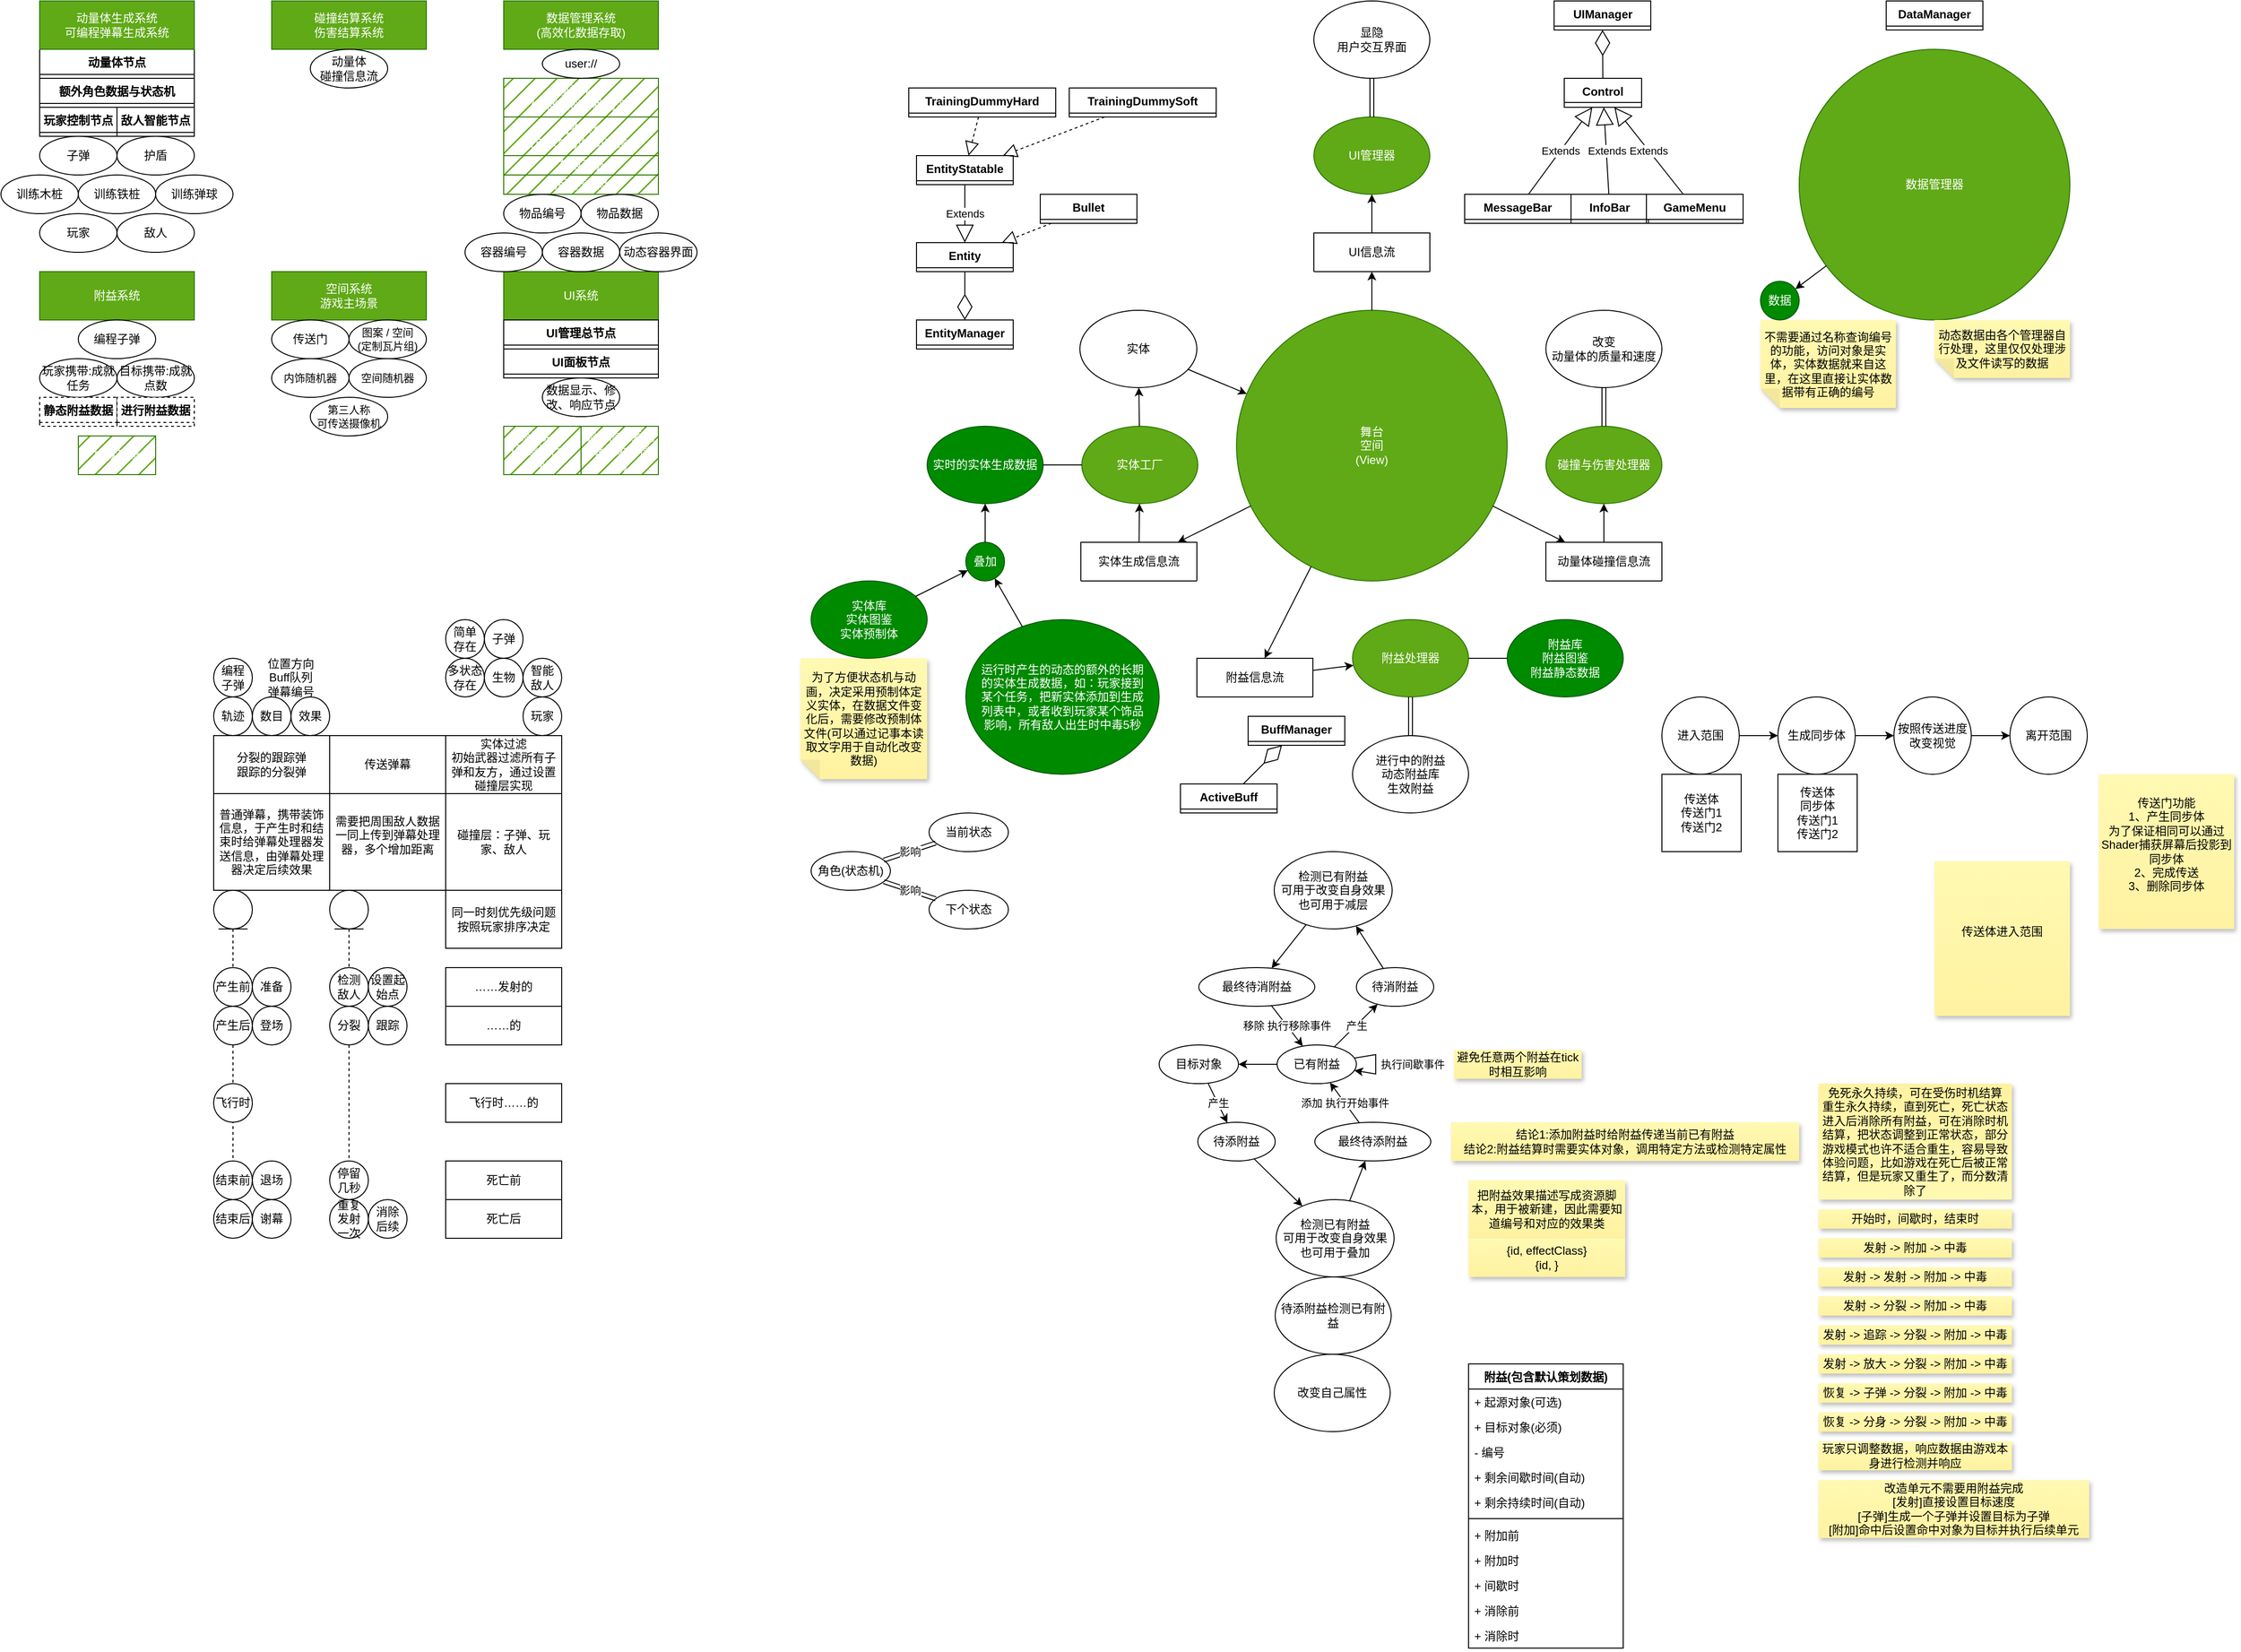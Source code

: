 <mxfile version="26.0.3">
  <diagram id="C5RBs43oDa-KdzZeNtuy" name="Page-1">
    <mxGraphModel dx="1072" dy="653" grid="1" gridSize="10" guides="1" tooltips="1" connect="1" arrows="1" fold="1" page="1" pageScale="1" pageWidth="827" pageHeight="1169" background="none" math="0" shadow="0">
      <root>
        <mxCell id="WIyWlLk6GJQsqaUBKTNV-0" />
        <mxCell id="WIyWlLk6GJQsqaUBKTNV-1" parent="WIyWlLk6GJQsqaUBKTNV-0" />
        <mxCell id="a7qcew_IitR-HwI_Lqxl-24" value="动量体节点" style="swimlane;fontStyle=1;align=center;verticalAlign=top;childLayout=stackLayout;horizontal=1;startSize=26;horizontalStack=0;resizeParent=1;resizeParentMax=0;resizeLast=0;collapsible=1;marginBottom=0;whiteSpace=wrap;html=1;" parent="WIyWlLk6GJQsqaUBKTNV-1" vertex="1" collapsed="1">
          <mxGeometry x="40" y="50" width="160" height="30" as="geometry">
            <mxRectangle x="280" y="200" width="160" height="112" as="alternateBounds" />
          </mxGeometry>
        </mxCell>
        <mxCell id="a7qcew_IitR-HwI_Lqxl-25" value="+ 质量" style="text;strokeColor=none;fillColor=none;align=left;verticalAlign=top;spacingLeft=4;spacingRight=4;overflow=hidden;rotatable=0;points=[[0,0.5],[1,0.5]];portConstraint=eastwest;whiteSpace=wrap;html=1;" parent="a7qcew_IitR-HwI_Lqxl-24" vertex="1">
          <mxGeometry y="26" width="160" height="26" as="geometry" />
        </mxCell>
        <mxCell id="a7qcew_IitR-HwI_Lqxl-29" value="+ 速度" style="text;strokeColor=none;fillColor=none;align=left;verticalAlign=top;spacingLeft=4;spacingRight=4;overflow=hidden;rotatable=0;points=[[0,0.5],[1,0.5]];portConstraint=eastwest;whiteSpace=wrap;html=1;" parent="a7qcew_IitR-HwI_Lqxl-24" vertex="1">
          <mxGeometry y="52" width="160" height="26" as="geometry" />
        </mxCell>
        <mxCell id="a7qcew_IitR-HwI_Lqxl-26" value="" style="line;strokeWidth=1;fillColor=none;align=left;verticalAlign=middle;spacingTop=-1;spacingLeft=3;spacingRight=3;rotatable=0;labelPosition=right;points=[];portConstraint=eastwest;strokeColor=inherit;" parent="a7qcew_IitR-HwI_Lqxl-24" vertex="1">
          <mxGeometry y="78" width="160" height="8" as="geometry" />
        </mxCell>
        <mxCell id="a7qcew_IitR-HwI_Lqxl-27" value="+ method(type): type" style="text;strokeColor=none;fillColor=none;align=left;verticalAlign=top;spacingLeft=4;spacingRight=4;overflow=hidden;rotatable=0;points=[[0,0.5],[1,0.5]];portConstraint=eastwest;whiteSpace=wrap;html=1;" parent="a7qcew_IitR-HwI_Lqxl-24" vertex="1">
          <mxGeometry y="86" width="160" height="26" as="geometry" />
        </mxCell>
        <mxCell id="a7qcew_IitR-HwI_Lqxl-40" value="玩家控制节点" style="swimlane;fontStyle=1;align=center;verticalAlign=top;childLayout=stackLayout;horizontal=1;startSize=26;horizontalStack=0;resizeParent=1;resizeParentMax=0;resizeLast=0;collapsible=1;marginBottom=0;whiteSpace=wrap;html=1;" parent="WIyWlLk6GJQsqaUBKTNV-1" vertex="1" collapsed="1">
          <mxGeometry x="40" y="110" width="80" height="30" as="geometry">
            <mxRectangle x="480" y="160" width="160" height="86" as="alternateBounds" />
          </mxGeometry>
        </mxCell>
        <mxCell id="a7qcew_IitR-HwI_Lqxl-41" value="+ field: type" style="text;strokeColor=none;fillColor=none;align=left;verticalAlign=top;spacingLeft=4;spacingRight=4;overflow=hidden;rotatable=0;points=[[0,0.5],[1,0.5]];portConstraint=eastwest;whiteSpace=wrap;html=1;" parent="a7qcew_IitR-HwI_Lqxl-40" vertex="1">
          <mxGeometry y="26" width="160" height="26" as="geometry" />
        </mxCell>
        <mxCell id="a7qcew_IitR-HwI_Lqxl-42" value="" style="line;strokeWidth=1;fillColor=none;align=left;verticalAlign=middle;spacingTop=-1;spacingLeft=3;spacingRight=3;rotatable=0;labelPosition=right;points=[];portConstraint=eastwest;strokeColor=inherit;" parent="a7qcew_IitR-HwI_Lqxl-40" vertex="1">
          <mxGeometry y="52" width="160" height="8" as="geometry" />
        </mxCell>
        <mxCell id="a7qcew_IitR-HwI_Lqxl-43" value="+ method(type): type" style="text;strokeColor=none;fillColor=none;align=left;verticalAlign=top;spacingLeft=4;spacingRight=4;overflow=hidden;rotatable=0;points=[[0,0.5],[1,0.5]];portConstraint=eastwest;whiteSpace=wrap;html=1;" parent="a7qcew_IitR-HwI_Lqxl-40" vertex="1">
          <mxGeometry y="60" width="160" height="26" as="geometry" />
        </mxCell>
        <mxCell id="a7qcew_IitR-HwI_Lqxl-76" value="附益系统" style="html=1;whiteSpace=wrap;fillColor=#60a917;fontColor=#ffffff;strokeColor=#2D7600;" parent="WIyWlLk6GJQsqaUBKTNV-1" vertex="1">
          <mxGeometry x="40" y="280" width="160" height="50" as="geometry" />
        </mxCell>
        <mxCell id="a7qcew_IitR-HwI_Lqxl-77" value="存档系统" style="html=1;whiteSpace=wrap;fillColor=#60a917;fontColor=#ffffff;strokeColor=#2D7600;fillStyle=hatch;" parent="WIyWlLk6GJQsqaUBKTNV-1" vertex="1">
          <mxGeometry x="520" y="160" width="160" height="20" as="geometry" />
        </mxCell>
        <mxCell id="a7qcew_IitR-HwI_Lqxl-78" value="UI系统" style="html=1;whiteSpace=wrap;fillColor=#60a917;fontColor=#ffffff;strokeColor=#2D7600;" parent="WIyWlLk6GJQsqaUBKTNV-1" vertex="1">
          <mxGeometry x="520" y="280" width="160" height="50" as="geometry" />
        </mxCell>
        <mxCell id="a7qcew_IitR-HwI_Lqxl-79" value="&lt;div&gt;碰撞结算系统&lt;/div&gt;伤害结算系统" style="html=1;whiteSpace=wrap;fillColor=#60a917;fontColor=#ffffff;strokeColor=#2D7600;" parent="WIyWlLk6GJQsqaUBKTNV-1" vertex="1">
          <mxGeometry x="280" width="160" height="50" as="geometry" />
        </mxCell>
        <mxCell id="a7qcew_IitR-HwI_Lqxl-89" value="动量体生成系统&lt;div&gt;&lt;/div&gt;&lt;div&gt;可编程弹幕生成系统&lt;/div&gt;" style="html=1;whiteSpace=wrap;fillColor=#60a917;fontColor=#ffffff;strokeColor=#2D7600;" parent="WIyWlLk6GJQsqaUBKTNV-1" vertex="1">
          <mxGeometry x="40" width="160" height="50" as="geometry" />
        </mxCell>
        <mxCell id="a7qcew_IitR-HwI_Lqxl-90" value="物品存储系统" style="html=1;whiteSpace=wrap;fillColor=#60a917;fontColor=#ffffff;strokeColor=#2D7600;fillStyle=hatch;" parent="WIyWlLk6GJQsqaUBKTNV-1" vertex="1">
          <mxGeometry x="520" y="180" width="160" height="20" as="geometry" />
        </mxCell>
        <mxCell id="a7qcew_IitR-HwI_Lqxl-95" value="空间系统&lt;br&gt;游戏主场景" style="html=1;whiteSpace=wrap;fillColor=#60a917;fontColor=#ffffff;strokeColor=#2D7600;" parent="WIyWlLk6GJQsqaUBKTNV-1" vertex="1">
          <mxGeometry x="280" y="280" width="160" height="50" as="geometry" />
        </mxCell>
        <mxCell id="a7qcew_IitR-HwI_Lqxl-100" value="UI管理总节点" style="swimlane;fontStyle=1;align=center;verticalAlign=top;childLayout=stackLayout;horizontal=1;startSize=26;horizontalStack=0;resizeParent=1;resizeParentMax=0;resizeLast=0;collapsible=1;marginBottom=0;whiteSpace=wrap;html=1;" parent="WIyWlLk6GJQsqaUBKTNV-1" vertex="1" collapsed="1">
          <mxGeometry x="520" y="330" width="160" height="30" as="geometry">
            <mxRectangle width="160" height="86" as="alternateBounds" />
          </mxGeometry>
        </mxCell>
        <mxCell id="a7qcew_IitR-HwI_Lqxl-101" value="+ field: type" style="text;strokeColor=none;fillColor=none;align=left;verticalAlign=top;spacingLeft=4;spacingRight=4;overflow=hidden;rotatable=0;points=[[0,0.5],[1,0.5]];portConstraint=eastwest;whiteSpace=wrap;html=1;" parent="a7qcew_IitR-HwI_Lqxl-100" vertex="1">
          <mxGeometry y="26" width="160" height="26" as="geometry" />
        </mxCell>
        <mxCell id="a7qcew_IitR-HwI_Lqxl-102" value="" style="line;strokeWidth=1;fillColor=none;align=left;verticalAlign=middle;spacingTop=-1;spacingLeft=3;spacingRight=3;rotatable=0;labelPosition=right;points=[];portConstraint=eastwest;strokeColor=inherit;" parent="a7qcew_IitR-HwI_Lqxl-100" vertex="1">
          <mxGeometry y="52" width="160" height="8" as="geometry" />
        </mxCell>
        <mxCell id="a7qcew_IitR-HwI_Lqxl-103" value="+ method(type): type" style="text;strokeColor=none;fillColor=none;align=left;verticalAlign=top;spacingLeft=4;spacingRight=4;overflow=hidden;rotatable=0;points=[[0,0.5],[1,0.5]];portConstraint=eastwest;whiteSpace=wrap;html=1;" parent="a7qcew_IitR-HwI_Lqxl-100" vertex="1">
          <mxGeometry y="60" width="160" height="26" as="geometry" />
        </mxCell>
        <mxCell id="a7m43H34HWJlm8AyFa8--0" value="调试信息系统&lt;br&gt;(展示运行信息)&lt;div&gt;&lt;/div&gt;" style="html=1;whiteSpace=wrap;fillColor=#60a917;fontColor=#ffffff;strokeColor=#2D7600;fillStyle=hatch;" parent="WIyWlLk6GJQsqaUBKTNV-1" vertex="1">
          <mxGeometry x="600" y="440" width="80" height="50" as="geometry" />
        </mxCell>
        <mxCell id="a7m43H34HWJlm8AyFa8--3" value="图鉴系统&lt;br&gt;(可以辅助模拟系统)&lt;div&gt;&lt;/div&gt;" style="html=1;whiteSpace=wrap;fillColor=#60a917;fontColor=#ffffff;strokeColor=#2D7600;fillStyle=hatch;" parent="WIyWlLk6GJQsqaUBKTNV-1" vertex="1">
          <mxGeometry x="520" y="120" width="160" height="40" as="geometry" />
        </mxCell>
        <mxCell id="a7m43H34HWJlm8AyFa8--4" value="&lt;div&gt;&lt;span style=&quot;background-color: initial;&quot;&gt;模拟系统&lt;/span&gt;&lt;br&gt;&lt;/div&gt;&lt;div&gt;(方便模拟多种情况)&lt;br&gt;&lt;/div&gt;&lt;div&gt;&lt;/div&gt;" style="html=1;whiteSpace=wrap;fillColor=#60a917;fontColor=#ffffff;strokeColor=#2D7600;fillStyle=hatch;" parent="WIyWlLk6GJQsqaUBKTNV-1" vertex="1">
          <mxGeometry x="520" y="80" width="160" height="40" as="geometry" />
        </mxCell>
        <mxCell id="a7m43H34HWJlm8AyFa8--5" value="成就系统&lt;div&gt;&lt;/div&gt;" style="html=1;whiteSpace=wrap;fillColor=#60a917;fontColor=#ffffff;strokeColor=#2D7600;fillStyle=hatch;" parent="WIyWlLk6GJQsqaUBKTNV-1" vertex="1">
          <mxGeometry x="80" y="450" width="80" height="40" as="geometry" />
        </mxCell>
        <mxCell id="a7m43H34HWJlm8AyFa8--6" value="设置系统&lt;br&gt;(配置运行策略)&lt;div&gt;&lt;/div&gt;" style="html=1;whiteSpace=wrap;fillColor=#60a917;fontColor=#ffffff;strokeColor=#2D7600;fillStyle=hatch;" parent="WIyWlLk6GJQsqaUBKTNV-1" vertex="1">
          <mxGeometry x="520" y="440" width="80" height="50" as="geometry" />
        </mxCell>
        <mxCell id="a7m43H34HWJlm8AyFa8--12" value="子弹" style="ellipse;whiteSpace=wrap;html=1;aspect=fixed;" parent="WIyWlLk6GJQsqaUBKTNV-1" vertex="1">
          <mxGeometry x="500" y="640" width="40" height="40" as="geometry" />
        </mxCell>
        <mxCell id="a7m43H34HWJlm8AyFa8--13" value="玩家" style="ellipse;whiteSpace=wrap;html=1;aspect=fixed;" parent="WIyWlLk6GJQsqaUBKTNV-1" vertex="1">
          <mxGeometry x="540" y="720" width="40" height="40" as="geometry" />
        </mxCell>
        <mxCell id="a7m43H34HWJlm8AyFa8--14" value="生物" style="ellipse;whiteSpace=wrap;html=1;aspect=fixed;" parent="WIyWlLk6GJQsqaUBKTNV-1" vertex="1">
          <mxGeometry x="500" y="680" width="40" height="40" as="geometry" />
        </mxCell>
        <mxCell id="a7m43H34HWJlm8AyFa8--15" value="&lt;div&gt;智能&lt;/div&gt;敌人" style="ellipse;whiteSpace=wrap;html=1;aspect=fixed;" parent="WIyWlLk6GJQsqaUBKTNV-1" vertex="1">
          <mxGeometry x="540" y="680" width="40" height="40" as="geometry" />
        </mxCell>
        <mxCell id="a7m43H34HWJlm8AyFa8--16" value="&lt;div&gt;编程&lt;/div&gt;子弹" style="ellipse;whiteSpace=wrap;html=1;aspect=fixed;" parent="WIyWlLk6GJQsqaUBKTNV-1" vertex="1">
          <mxGeometry x="220" y="680" width="40" height="40" as="geometry" />
        </mxCell>
        <mxCell id="a7m43H34HWJlm8AyFa8--17" value="简单&lt;div&gt;存在&lt;/div&gt;" style="ellipse;whiteSpace=wrap;html=1;aspect=fixed;" parent="WIyWlLk6GJQsqaUBKTNV-1" vertex="1">
          <mxGeometry x="460" y="640" width="40" height="40" as="geometry" />
        </mxCell>
        <mxCell id="a7m43H34HWJlm8AyFa8--18" value="多状态&lt;div&gt;存在&lt;/div&gt;" style="ellipse;whiteSpace=wrap;html=1;aspect=fixed;" parent="WIyWlLk6GJQsqaUBKTNV-1" vertex="1">
          <mxGeometry x="460" y="680" width="40" height="40" as="geometry" />
        </mxCell>
        <mxCell id="a7m43H34HWJlm8AyFa8--19" value="轨迹&lt;div&gt;&lt;/div&gt;" style="ellipse;whiteSpace=wrap;html=1;aspect=fixed;" parent="WIyWlLk6GJQsqaUBKTNV-1" vertex="1">
          <mxGeometry x="220" y="720" width="40" height="40" as="geometry" />
        </mxCell>
        <mxCell id="a7m43H34HWJlm8AyFa8--20" value="数目&lt;div&gt;&lt;/div&gt;" style="ellipse;whiteSpace=wrap;html=1;aspect=fixed;" parent="WIyWlLk6GJQsqaUBKTNV-1" vertex="1">
          <mxGeometry x="260" y="720" width="40" height="40" as="geometry" />
        </mxCell>
        <mxCell id="a7m43H34HWJlm8AyFa8--21" value="效果&lt;div&gt;&lt;/div&gt;" style="ellipse;whiteSpace=wrap;html=1;aspect=fixed;" parent="WIyWlLk6GJQsqaUBKTNV-1" vertex="1">
          <mxGeometry x="300" y="720" width="40" height="40" as="geometry" />
        </mxCell>
        <mxCell id="a7m43H34HWJlm8AyFa8--24" value="分裂的跟踪弹&lt;br&gt;跟踪的分裂弹" style="rounded=0;whiteSpace=wrap;html=1;" parent="WIyWlLk6GJQsqaUBKTNV-1" vertex="1">
          <mxGeometry x="220" y="760" width="120" height="60" as="geometry" />
        </mxCell>
        <mxCell id="a7m43H34HWJlm8AyFa8--25" value="普通弹幕，携带装饰信息，于产生时和结束时给弹幕处理器发送信息，由弹幕处理器决定后续效果" style="rounded=0;whiteSpace=wrap;html=1;" parent="WIyWlLk6GJQsqaUBKTNV-1" vertex="1">
          <mxGeometry x="220" y="820" width="120" height="100" as="geometry" />
        </mxCell>
        <mxCell id="a7m43H34HWJlm8AyFa8--26" value="传送弹幕" style="rounded=0;whiteSpace=wrap;html=1;" parent="WIyWlLk6GJQsqaUBKTNV-1" vertex="1">
          <mxGeometry x="340" y="760" width="120" height="60" as="geometry" />
        </mxCell>
        <mxCell id="a7m43H34HWJlm8AyFa8--28" value="实体过滤&lt;br&gt;初始武器过滤所有子弹和友方，通过设置碰撞层实现" style="rounded=0;whiteSpace=wrap;html=1;" parent="WIyWlLk6GJQsqaUBKTNV-1" vertex="1">
          <mxGeometry x="460" y="760" width="120" height="60" as="geometry" />
        </mxCell>
        <mxCell id="a7m43H34HWJlm8AyFa8--29" value="碰撞层：子弹、玩家、敌人" style="rounded=0;whiteSpace=wrap;html=1;" parent="WIyWlLk6GJQsqaUBKTNV-1" vertex="1">
          <mxGeometry x="460" y="820" width="120" height="100" as="geometry" />
        </mxCell>
        <mxCell id="a7m43H34HWJlm8AyFa8--30" value="需要把周围敌人数据一同上传到弹幕处理器，多个增加距离&lt;div&gt;&lt;br/&gt;&lt;/div&gt;" style="rounded=0;whiteSpace=wrap;html=1;" parent="WIyWlLk6GJQsqaUBKTNV-1" vertex="1">
          <mxGeometry x="340" y="820" width="120" height="100" as="geometry" />
        </mxCell>
        <mxCell id="a7m43H34HWJlm8AyFa8--31" value="" style="shape=umlLifeline;perimeter=lifelinePerimeter;whiteSpace=wrap;html=1;container=1;dropTarget=0;collapsible=0;recursiveResize=0;outlineConnect=0;portConstraint=eastwest;newEdgeStyle={&quot;curved&quot;:0,&quot;rounded&quot;:0};participant=umlEntity;" parent="WIyWlLk6GJQsqaUBKTNV-1" vertex="1">
          <mxGeometry x="220" y="920" width="40" height="300" as="geometry" />
        </mxCell>
        <mxCell id="a7m43H34HWJlm8AyFa8--32" value="产生前&lt;div&gt;&lt;/div&gt;" style="ellipse;whiteSpace=wrap;html=1;aspect=fixed;" parent="WIyWlLk6GJQsqaUBKTNV-1" vertex="1">
          <mxGeometry x="220" y="1000" width="40" height="40" as="geometry" />
        </mxCell>
        <mxCell id="a7m43H34HWJlm8AyFa8--33" value="产生后&lt;div&gt;&lt;/div&gt;" style="ellipse;whiteSpace=wrap;html=1;aspect=fixed;" parent="WIyWlLk6GJQsqaUBKTNV-1" vertex="1">
          <mxGeometry x="220" y="1040" width="40" height="40" as="geometry" />
        </mxCell>
        <mxCell id="a7m43H34HWJlm8AyFa8--34" value="结束前&lt;div&gt;&lt;/div&gt;" style="ellipse;whiteSpace=wrap;html=1;aspect=fixed;" parent="WIyWlLk6GJQsqaUBKTNV-1" vertex="1">
          <mxGeometry x="220" y="1200" width="40" height="40" as="geometry" />
        </mxCell>
        <mxCell id="a7m43H34HWJlm8AyFa8--35" value="结束后&lt;div&gt;&lt;/div&gt;" style="ellipse;whiteSpace=wrap;html=1;aspect=fixed;" parent="WIyWlLk6GJQsqaUBKTNV-1" vertex="1">
          <mxGeometry x="220" y="1240" width="40" height="40" as="geometry" />
        </mxCell>
        <mxCell id="a7m43H34HWJlm8AyFa8--36" value="" style="shape=umlLifeline;perimeter=lifelinePerimeter;whiteSpace=wrap;html=1;container=1;dropTarget=0;collapsible=0;recursiveResize=0;outlineConnect=0;portConstraint=eastwest;newEdgeStyle={&quot;curved&quot;:0,&quot;rounded&quot;:0};participant=umlEntity;" parent="WIyWlLk6GJQsqaUBKTNV-1" vertex="1">
          <mxGeometry x="340" y="920" width="40" height="300" as="geometry" />
        </mxCell>
        <mxCell id="a7m43H34HWJlm8AyFa8--37" value="检测&lt;br&gt;敌人&lt;div&gt;&lt;/div&gt;" style="ellipse;whiteSpace=wrap;html=1;aspect=fixed;" parent="WIyWlLk6GJQsqaUBKTNV-1" vertex="1">
          <mxGeometry x="340" y="1000" width="40" height="40" as="geometry" />
        </mxCell>
        <mxCell id="a7m43H34HWJlm8AyFa8--38" value="设置起始点&lt;div&gt;&lt;/div&gt;" style="ellipse;whiteSpace=wrap;html=1;aspect=fixed;" parent="WIyWlLk6GJQsqaUBKTNV-1" vertex="1">
          <mxGeometry x="380" y="1000" width="40" height="40" as="geometry" />
        </mxCell>
        <mxCell id="a7m43H34HWJlm8AyFa8--39" value="分裂&lt;div&gt;&lt;/div&gt;" style="ellipse;whiteSpace=wrap;html=1;aspect=fixed;" parent="WIyWlLk6GJQsqaUBKTNV-1" vertex="1">
          <mxGeometry x="340" y="1040" width="40" height="40" as="geometry" />
        </mxCell>
        <mxCell id="a7m43H34HWJlm8AyFa8--40" value="跟踪&lt;div&gt;&lt;/div&gt;" style="ellipse;whiteSpace=wrap;html=1;aspect=fixed;" parent="WIyWlLk6GJQsqaUBKTNV-1" vertex="1">
          <mxGeometry x="380" y="1040" width="40" height="40" as="geometry" />
        </mxCell>
        <mxCell id="a7m43H34HWJlm8AyFa8--41" value="同一时刻优先级问题&lt;br&gt;按照玩家排序决定" style="rounded=0;whiteSpace=wrap;html=1;" parent="WIyWlLk6GJQsqaUBKTNV-1" vertex="1">
          <mxGeometry x="460" y="920" width="120" height="60" as="geometry" />
        </mxCell>
        <mxCell id="a7m43H34HWJlm8AyFa8--42" value="消除&lt;br&gt;后续&lt;div&gt;&lt;/div&gt;" style="ellipse;whiteSpace=wrap;html=1;aspect=fixed;" parent="WIyWlLk6GJQsqaUBKTNV-1" vertex="1">
          <mxGeometry x="380" y="1240" width="40" height="40" as="geometry" />
        </mxCell>
        <mxCell id="a7m43H34HWJlm8AyFa8--43" value="重复&lt;br&gt;发射&lt;br&gt;一次&lt;div&gt;&lt;/div&gt;" style="ellipse;whiteSpace=wrap;html=1;aspect=fixed;" parent="WIyWlLk6GJQsqaUBKTNV-1" vertex="1">
          <mxGeometry x="340" y="1240" width="40" height="40" as="geometry" />
        </mxCell>
        <mxCell id="a7m43H34HWJlm8AyFa8--44" value="飞行时&lt;div&gt;&lt;/div&gt;" style="ellipse;whiteSpace=wrap;html=1;aspect=fixed;" parent="WIyWlLk6GJQsqaUBKTNV-1" vertex="1">
          <mxGeometry x="220" y="1120" width="40" height="40" as="geometry" />
        </mxCell>
        <mxCell id="a7m43H34HWJlm8AyFa8--45" value="准备&lt;div&gt;&lt;/div&gt;" style="ellipse;whiteSpace=wrap;html=1;aspect=fixed;" parent="WIyWlLk6GJQsqaUBKTNV-1" vertex="1">
          <mxGeometry x="260" y="1000" width="40" height="40" as="geometry" />
        </mxCell>
        <mxCell id="a7m43H34HWJlm8AyFa8--46" value="登场&lt;div&gt;&lt;/div&gt;" style="ellipse;whiteSpace=wrap;html=1;aspect=fixed;" parent="WIyWlLk6GJQsqaUBKTNV-1" vertex="1">
          <mxGeometry x="260" y="1040" width="40" height="40" as="geometry" />
        </mxCell>
        <mxCell id="a7m43H34HWJlm8AyFa8--48" value="退场&lt;div&gt;&lt;/div&gt;" style="ellipse;whiteSpace=wrap;html=1;aspect=fixed;" parent="WIyWlLk6GJQsqaUBKTNV-1" vertex="1">
          <mxGeometry x="260" y="1200" width="40" height="40" as="geometry" />
        </mxCell>
        <mxCell id="a7m43H34HWJlm8AyFa8--49" value="谢幕&lt;div&gt;&lt;/div&gt;" style="ellipse;whiteSpace=wrap;html=1;aspect=fixed;" parent="WIyWlLk6GJQsqaUBKTNV-1" vertex="1">
          <mxGeometry x="260" y="1240" width="40" height="40" as="geometry" />
        </mxCell>
        <mxCell id="a7m43H34HWJlm8AyFa8--50" value="停留&lt;br&gt;几秒&lt;div&gt;&lt;/div&gt;" style="ellipse;whiteSpace=wrap;html=1;aspect=fixed;" parent="WIyWlLk6GJQsqaUBKTNV-1" vertex="1">
          <mxGeometry x="340" y="1200" width="40" height="40" as="geometry" />
        </mxCell>
        <mxCell id="a7m43H34HWJlm8AyFa8--51" value="……发射的" style="rounded=0;whiteSpace=wrap;html=1;" parent="WIyWlLk6GJQsqaUBKTNV-1" vertex="1">
          <mxGeometry x="460" y="1000" width="120" height="40" as="geometry" />
        </mxCell>
        <mxCell id="a7m43H34HWJlm8AyFa8--52" value="……的" style="rounded=0;whiteSpace=wrap;html=1;" parent="WIyWlLk6GJQsqaUBKTNV-1" vertex="1">
          <mxGeometry x="460" y="1040" width="120" height="40" as="geometry" />
        </mxCell>
        <mxCell id="a7m43H34HWJlm8AyFa8--53" value="飞行时……的" style="rounded=0;whiteSpace=wrap;html=1;" parent="WIyWlLk6GJQsqaUBKTNV-1" vertex="1">
          <mxGeometry x="460" y="1120" width="120" height="40" as="geometry" />
        </mxCell>
        <mxCell id="a7m43H34HWJlm8AyFa8--55" value="位置方向&lt;br&gt;Buff队列&lt;br&gt;弹幕编号" style="text;strokeColor=none;align=center;fillColor=none;html=1;verticalAlign=middle;whiteSpace=wrap;rounded=0;" parent="WIyWlLk6GJQsqaUBKTNV-1" vertex="1">
          <mxGeometry x="260" y="680" width="80" height="40" as="geometry" />
        </mxCell>
        <mxCell id="a7m43H34HWJlm8AyFa8--56" value="死亡前" style="rounded=0;whiteSpace=wrap;html=1;" parent="WIyWlLk6GJQsqaUBKTNV-1" vertex="1">
          <mxGeometry x="460" y="1200" width="120" height="40" as="geometry" />
        </mxCell>
        <mxCell id="a7m43H34HWJlm8AyFa8--57" value="死亡后" style="rounded=0;whiteSpace=wrap;html=1;" parent="WIyWlLk6GJQsqaUBKTNV-1" vertex="1">
          <mxGeometry x="460" y="1240" width="120" height="40" as="geometry" />
        </mxCell>
        <mxCell id="a7m43H34HWJlm8AyFa8--64" value="实体工厂" style="ellipse;whiteSpace=wrap;html=1;fillColor=#60a917;fontColor=#ffffff;strokeColor=#2D7600;" parent="WIyWlLk6GJQsqaUBKTNV-1" vertex="1">
          <mxGeometry x="1118" y="440" width="120" height="80" as="geometry" />
        </mxCell>
        <mxCell id="a7m43H34HWJlm8AyFa8--94" value="" style="rounded=0;orthogonalLoop=1;jettySize=auto;html=1;" parent="WIyWlLk6GJQsqaUBKTNV-1" source="a7m43H34HWJlm8AyFa8--72" target="a7m43H34HWJlm8AyFa8--93" edge="1">
          <mxGeometry relative="1" as="geometry" />
        </mxCell>
        <mxCell id="a7m43H34HWJlm8AyFa8--72" value="实体" style="ellipse;whiteSpace=wrap;html=1;" parent="WIyWlLk6GJQsqaUBKTNV-1" vertex="1">
          <mxGeometry x="1116" y="320" width="121" height="80" as="geometry" />
        </mxCell>
        <mxCell id="a7m43H34HWJlm8AyFa8--73" value="" style="edgeStyle=none;orthogonalLoop=1;jettySize=auto;html=1;rounded=0;" parent="WIyWlLk6GJQsqaUBKTNV-1" source="a7m43H34HWJlm8AyFa8--64" target="a7m43H34HWJlm8AyFa8--72" edge="1">
          <mxGeometry width="80" relative="1" as="geometry">
            <mxPoint x="1248" y="725" as="sourcePoint" />
            <mxPoint x="1328" y="725" as="targetPoint" />
            <Array as="points" />
          </mxGeometry>
        </mxCell>
        <mxCell id="a7m43H34HWJlm8AyFa8--77" value="附益处理器" style="ellipse;whiteSpace=wrap;html=1;fillColor=#60a917;fontColor=#ffffff;strokeColor=#2D7600;" parent="WIyWlLk6GJQsqaUBKTNV-1" vertex="1">
          <mxGeometry x="1398" y="640" width="120" height="80" as="geometry" />
        </mxCell>
        <mxCell id="a7m43H34HWJlm8AyFa8--83" value="附益库&lt;div&gt;附益图鉴&lt;br&gt;附益静态数据&lt;/div&gt;" style="ellipse;whiteSpace=wrap;html=1;fillColor=#008a00;strokeColor=#005700;fontColor=#ffffff;" parent="WIyWlLk6GJQsqaUBKTNV-1" vertex="1">
          <mxGeometry x="1558" y="640" width="120" height="80" as="geometry" />
        </mxCell>
        <mxCell id="a7m43H34HWJlm8AyFa8--84" value="进行中的附益&lt;br&gt;动态附益库&lt;br&gt;生效附益" style="ellipse;whiteSpace=wrap;html=1;" parent="WIyWlLk6GJQsqaUBKTNV-1" vertex="1">
          <mxGeometry x="1398" y="760" width="120" height="80" as="geometry" />
        </mxCell>
        <mxCell id="a7m43H34HWJlm8AyFa8--85" value="" style="edgeStyle=none;orthogonalLoop=1;jettySize=auto;html=1;rounded=0;endArrow=none;endFill=0;" parent="WIyWlLk6GJQsqaUBKTNV-1" source="a7m43H34HWJlm8AyFa8--83" target="a7m43H34HWJlm8AyFa8--77" edge="1">
          <mxGeometry width="80" relative="1" as="geometry">
            <mxPoint x="1478" y="639" as="sourcePoint" />
            <mxPoint x="1558" y="639" as="targetPoint" />
            <Array as="points" />
          </mxGeometry>
        </mxCell>
        <mxCell id="a7m43H34HWJlm8AyFa8--86" value="" style="edgeStyle=none;orthogonalLoop=1;jettySize=auto;html=1;rounded=0;shape=link;" parent="WIyWlLk6GJQsqaUBKTNV-1" source="a7m43H34HWJlm8AyFa8--84" target="a7m43H34HWJlm8AyFa8--77" edge="1">
          <mxGeometry width="80" relative="1" as="geometry">
            <mxPoint x="1498" y="629" as="sourcePoint" />
            <mxPoint x="1578" y="629" as="targetPoint" />
            <Array as="points" />
          </mxGeometry>
        </mxCell>
        <mxCell id="a7m43H34HWJlm8AyFa8--92" value="为了方便状态机与动画，决定采用预制体定义实体，在数据文件变化后，需要修改预制体文件(可以通过记事本读取文字用于自动化改变数据)" style="shape=note;whiteSpace=wrap;html=1;backgroundOutline=1;fontColor=#000000;darkOpacity=0.05;fillColor=#FFF9B2;strokeColor=none;fillStyle=solid;direction=west;gradientDirection=north;gradientColor=#FFF2A1;shadow=1;size=20;pointerEvents=1;" parent="WIyWlLk6GJQsqaUBKTNV-1" vertex="1">
          <mxGeometry x="827" y="680" width="131" height="125" as="geometry" />
        </mxCell>
        <mxCell id="a7m43H34HWJlm8AyFa8--93" value="舞台&lt;br&gt;空间&lt;br&gt;(View)" style="ellipse;whiteSpace=wrap;html=1;aspect=fixed;fillColor=#60a917;fontColor=#ffffff;strokeColor=#2D7600;" parent="WIyWlLk6GJQsqaUBKTNV-1" vertex="1">
          <mxGeometry x="1278" y="320" width="280" height="280" as="geometry" />
        </mxCell>
        <mxCell id="02aqP_BHTKvf1sIU8NKe-1" value="子弹" style="ellipse;whiteSpace=wrap;html=1;" parent="WIyWlLk6GJQsqaUBKTNV-1" vertex="1">
          <mxGeometry x="40" y="140" width="80" height="40" as="geometry" />
        </mxCell>
        <mxCell id="02aqP_BHTKvf1sIU8NKe-2" value="训练木桩" style="ellipse;whiteSpace=wrap;html=1;" parent="WIyWlLk6GJQsqaUBKTNV-1" vertex="1">
          <mxGeometry y="180" width="80" height="40" as="geometry" />
        </mxCell>
        <mxCell id="02aqP_BHTKvf1sIU8NKe-3" value="额外角色数据与状态机" style="swimlane;fontStyle=1;align=center;verticalAlign=top;childLayout=stackLayout;horizontal=1;startSize=26;horizontalStack=0;resizeParent=1;resizeParentMax=0;resizeLast=0;collapsible=1;marginBottom=0;whiteSpace=wrap;html=1;" parent="WIyWlLk6GJQsqaUBKTNV-1" vertex="1" collapsed="1">
          <mxGeometry x="40" y="80" width="160" height="30" as="geometry">
            <mxRectangle x="280" y="200" width="160" height="112" as="alternateBounds" />
          </mxGeometry>
        </mxCell>
        <mxCell id="02aqP_BHTKvf1sIU8NKe-4" value="+ 质量" style="text;strokeColor=none;fillColor=none;align=left;verticalAlign=top;spacingLeft=4;spacingRight=4;overflow=hidden;rotatable=0;points=[[0,0.5],[1,0.5]];portConstraint=eastwest;whiteSpace=wrap;html=1;" parent="02aqP_BHTKvf1sIU8NKe-3" vertex="1">
          <mxGeometry y="26" width="160" height="26" as="geometry" />
        </mxCell>
        <mxCell id="02aqP_BHTKvf1sIU8NKe-5" value="+ 速度" style="text;strokeColor=none;fillColor=none;align=left;verticalAlign=top;spacingLeft=4;spacingRight=4;overflow=hidden;rotatable=0;points=[[0,0.5],[1,0.5]];portConstraint=eastwest;whiteSpace=wrap;html=1;" parent="02aqP_BHTKvf1sIU8NKe-3" vertex="1">
          <mxGeometry y="52" width="160" height="26" as="geometry" />
        </mxCell>
        <mxCell id="02aqP_BHTKvf1sIU8NKe-6" value="" style="line;strokeWidth=1;fillColor=none;align=left;verticalAlign=middle;spacingTop=-1;spacingLeft=3;spacingRight=3;rotatable=0;labelPosition=right;points=[];portConstraint=eastwest;strokeColor=inherit;" parent="02aqP_BHTKvf1sIU8NKe-3" vertex="1">
          <mxGeometry y="78" width="160" height="8" as="geometry" />
        </mxCell>
        <mxCell id="02aqP_BHTKvf1sIU8NKe-7" value="+ method(type): type" style="text;strokeColor=none;fillColor=none;align=left;verticalAlign=top;spacingLeft=4;spacingRight=4;overflow=hidden;rotatable=0;points=[[0,0.5],[1,0.5]];portConstraint=eastwest;whiteSpace=wrap;html=1;" parent="02aqP_BHTKvf1sIU8NKe-3" vertex="1">
          <mxGeometry y="86" width="160" height="26" as="geometry" />
        </mxCell>
        <mxCell id="02aqP_BHTKvf1sIU8NKe-8" value="训练铁桩" style="ellipse;whiteSpace=wrap;html=1;" parent="WIyWlLk6GJQsqaUBKTNV-1" vertex="1">
          <mxGeometry x="80" y="180" width="80" height="40" as="geometry" />
        </mxCell>
        <mxCell id="02aqP_BHTKvf1sIU8NKe-9" value="训练弹球" style="ellipse;whiteSpace=wrap;html=1;" parent="WIyWlLk6GJQsqaUBKTNV-1" vertex="1">
          <mxGeometry x="160" y="180" width="80" height="40" as="geometry" />
        </mxCell>
        <mxCell id="02aqP_BHTKvf1sIU8NKe-10" value="护盾" style="ellipse;whiteSpace=wrap;html=1;" parent="WIyWlLk6GJQsqaUBKTNV-1" vertex="1">
          <mxGeometry x="120" y="140" width="80" height="40" as="geometry" />
        </mxCell>
        <mxCell id="02aqP_BHTKvf1sIU8NKe-11" value="敌人智能节点" style="swimlane;fontStyle=1;align=center;verticalAlign=top;childLayout=stackLayout;horizontal=1;startSize=26;horizontalStack=0;resizeParent=1;resizeParentMax=0;resizeLast=0;collapsible=1;marginBottom=0;whiteSpace=wrap;html=1;" parent="WIyWlLk6GJQsqaUBKTNV-1" vertex="1" collapsed="1">
          <mxGeometry x="120" y="110" width="80" height="30" as="geometry">
            <mxRectangle x="480" y="160" width="160" height="86" as="alternateBounds" />
          </mxGeometry>
        </mxCell>
        <mxCell id="02aqP_BHTKvf1sIU8NKe-12" value="+ field: type" style="text;strokeColor=none;fillColor=none;align=left;verticalAlign=top;spacingLeft=4;spacingRight=4;overflow=hidden;rotatable=0;points=[[0,0.5],[1,0.5]];portConstraint=eastwest;whiteSpace=wrap;html=1;" parent="02aqP_BHTKvf1sIU8NKe-11" vertex="1">
          <mxGeometry y="26" width="160" height="26" as="geometry" />
        </mxCell>
        <mxCell id="02aqP_BHTKvf1sIU8NKe-13" value="" style="line;strokeWidth=1;fillColor=none;align=left;verticalAlign=middle;spacingTop=-1;spacingLeft=3;spacingRight=3;rotatable=0;labelPosition=right;points=[];portConstraint=eastwest;strokeColor=inherit;" parent="02aqP_BHTKvf1sIU8NKe-11" vertex="1">
          <mxGeometry y="52" width="160" height="8" as="geometry" />
        </mxCell>
        <mxCell id="02aqP_BHTKvf1sIU8NKe-14" value="+ method(type): type" style="text;strokeColor=none;fillColor=none;align=left;verticalAlign=top;spacingLeft=4;spacingRight=4;overflow=hidden;rotatable=0;points=[[0,0.5],[1,0.5]];portConstraint=eastwest;whiteSpace=wrap;html=1;" parent="02aqP_BHTKvf1sIU8NKe-11" vertex="1">
          <mxGeometry y="60" width="160" height="26" as="geometry" />
        </mxCell>
        <mxCell id="02aqP_BHTKvf1sIU8NKe-15" value="玩家" style="ellipse;whiteSpace=wrap;html=1;" parent="WIyWlLk6GJQsqaUBKTNV-1" vertex="1">
          <mxGeometry x="40" y="220" width="80" height="40" as="geometry" />
        </mxCell>
        <mxCell id="02aqP_BHTKvf1sIU8NKe-16" value="敌人" style="ellipse;whiteSpace=wrap;html=1;" parent="WIyWlLk6GJQsqaUBKTNV-1" vertex="1">
          <mxGeometry x="120" y="220" width="80" height="40" as="geometry" />
        </mxCell>
        <mxCell id="02aqP_BHTKvf1sIU8NKe-17" value="编程子弹" style="ellipse;whiteSpace=wrap;html=1;" parent="WIyWlLk6GJQsqaUBKTNV-1" vertex="1">
          <mxGeometry x="80" y="330" width="80" height="40" as="geometry" />
        </mxCell>
        <mxCell id="02aqP_BHTKvf1sIU8NKe-20" value="玩家携带:成就任务" style="ellipse;whiteSpace=wrap;html=1;" parent="WIyWlLk6GJQsqaUBKTNV-1" vertex="1">
          <mxGeometry x="40" y="370" width="80" height="40" as="geometry" />
        </mxCell>
        <mxCell id="02aqP_BHTKvf1sIU8NKe-21" value="目标携带:成就点数" style="ellipse;whiteSpace=wrap;html=1;" parent="WIyWlLk6GJQsqaUBKTNV-1" vertex="1">
          <mxGeometry x="120" y="370" width="80" height="40" as="geometry" />
        </mxCell>
        <mxCell id="02aqP_BHTKvf1sIU8NKe-22" value="容器编号" style="ellipse;whiteSpace=wrap;html=1;fillStyle=auto;" parent="WIyWlLk6GJQsqaUBKTNV-1" vertex="1">
          <mxGeometry x="480" y="240" width="80" height="40" as="geometry" />
        </mxCell>
        <mxCell id="02aqP_BHTKvf1sIU8NKe-23" value="物品编号" style="ellipse;whiteSpace=wrap;html=1;fillStyle=auto;" parent="WIyWlLk6GJQsqaUBKTNV-1" vertex="1">
          <mxGeometry x="520" y="200" width="80" height="40" as="geometry" />
        </mxCell>
        <mxCell id="02aqP_BHTKvf1sIU8NKe-24" value="容器数据" style="ellipse;whiteSpace=wrap;html=1;fillStyle=auto;" parent="WIyWlLk6GJQsqaUBKTNV-1" vertex="1">
          <mxGeometry x="560" y="240" width="80" height="40" as="geometry" />
        </mxCell>
        <mxCell id="02aqP_BHTKvf1sIU8NKe-25" value="物品数据" style="ellipse;whiteSpace=wrap;html=1;fillStyle=auto;" parent="WIyWlLk6GJQsqaUBKTNV-1" vertex="1">
          <mxGeometry x="600" y="200" width="80" height="40" as="geometry" />
        </mxCell>
        <mxCell id="02aqP_BHTKvf1sIU8NKe-26" value="静态附益数据" style="swimlane;fontStyle=1;align=center;verticalAlign=top;childLayout=stackLayout;horizontal=1;startSize=26;horizontalStack=0;resizeParent=1;resizeParentMax=0;resizeLast=0;collapsible=1;marginBottom=0;whiteSpace=wrap;html=1;dashed=1;" parent="WIyWlLk6GJQsqaUBKTNV-1" vertex="1" collapsed="1">
          <mxGeometry x="40" y="410" width="80" height="30" as="geometry">
            <mxRectangle width="160" height="86" as="alternateBounds" />
          </mxGeometry>
        </mxCell>
        <mxCell id="02aqP_BHTKvf1sIU8NKe-27" value="+ field: type" style="text;strokeColor=none;fillColor=none;align=left;verticalAlign=top;spacingLeft=4;spacingRight=4;overflow=hidden;rotatable=0;points=[[0,0.5],[1,0.5]];portConstraint=eastwest;whiteSpace=wrap;html=1;" parent="02aqP_BHTKvf1sIU8NKe-26" vertex="1">
          <mxGeometry y="26" width="160" height="26" as="geometry" />
        </mxCell>
        <mxCell id="02aqP_BHTKvf1sIU8NKe-28" value="" style="line;strokeWidth=1;fillColor=none;align=left;verticalAlign=middle;spacingTop=-1;spacingLeft=3;spacingRight=3;rotatable=0;labelPosition=right;points=[];portConstraint=eastwest;strokeColor=inherit;" parent="02aqP_BHTKvf1sIU8NKe-26" vertex="1">
          <mxGeometry y="52" width="160" height="8" as="geometry" />
        </mxCell>
        <mxCell id="02aqP_BHTKvf1sIU8NKe-29" value="+ method(type): type" style="text;strokeColor=none;fillColor=none;align=left;verticalAlign=top;spacingLeft=4;spacingRight=4;overflow=hidden;rotatable=0;points=[[0,0.5],[1,0.5]];portConstraint=eastwest;whiteSpace=wrap;html=1;" parent="02aqP_BHTKvf1sIU8NKe-26" vertex="1">
          <mxGeometry y="60" width="160" height="26" as="geometry" />
        </mxCell>
        <mxCell id="02aqP_BHTKvf1sIU8NKe-30" value="进行附益数据" style="swimlane;fontStyle=1;align=center;verticalAlign=top;childLayout=stackLayout;horizontal=1;startSize=26;horizontalStack=0;resizeParent=1;resizeParentMax=0;resizeLast=0;collapsible=1;marginBottom=0;whiteSpace=wrap;html=1;dashed=1;" parent="WIyWlLk6GJQsqaUBKTNV-1" vertex="1" collapsed="1">
          <mxGeometry x="120" y="410" width="80" height="30" as="geometry">
            <mxRectangle width="160" height="86" as="alternateBounds" />
          </mxGeometry>
        </mxCell>
        <mxCell id="02aqP_BHTKvf1sIU8NKe-31" value="+ field: type" style="text;strokeColor=none;fillColor=none;align=left;verticalAlign=top;spacingLeft=4;spacingRight=4;overflow=hidden;rotatable=0;points=[[0,0.5],[1,0.5]];portConstraint=eastwest;whiteSpace=wrap;html=1;" parent="02aqP_BHTKvf1sIU8NKe-30" vertex="1">
          <mxGeometry y="26" width="160" height="26" as="geometry" />
        </mxCell>
        <mxCell id="02aqP_BHTKvf1sIU8NKe-32" value="" style="line;strokeWidth=1;fillColor=none;align=left;verticalAlign=middle;spacingTop=-1;spacingLeft=3;spacingRight=3;rotatable=0;labelPosition=right;points=[];portConstraint=eastwest;strokeColor=inherit;" parent="02aqP_BHTKvf1sIU8NKe-30" vertex="1">
          <mxGeometry y="52" width="160" height="8" as="geometry" />
        </mxCell>
        <mxCell id="02aqP_BHTKvf1sIU8NKe-33" value="+ method(type): type" style="text;strokeColor=none;fillColor=none;align=left;verticalAlign=top;spacingLeft=4;spacingRight=4;overflow=hidden;rotatable=0;points=[[0,0.5],[1,0.5]];portConstraint=eastwest;whiteSpace=wrap;html=1;" parent="02aqP_BHTKvf1sIU8NKe-30" vertex="1">
          <mxGeometry y="60" width="160" height="26" as="geometry" />
        </mxCell>
        <mxCell id="02aqP_BHTKvf1sIU8NKe-34" value="动态容器界面" style="ellipse;whiteSpace=wrap;html=1;fillStyle=auto;" parent="WIyWlLk6GJQsqaUBKTNV-1" vertex="1">
          <mxGeometry x="640" y="240" width="80" height="40" as="geometry" />
        </mxCell>
        <mxCell id="02aqP_BHTKvf1sIU8NKe-35" value="UI面板节点" style="swimlane;fontStyle=1;align=center;verticalAlign=top;childLayout=stackLayout;horizontal=1;startSize=26;horizontalStack=0;resizeParent=1;resizeParentMax=0;resizeLast=0;collapsible=1;marginBottom=0;whiteSpace=wrap;html=1;" parent="WIyWlLk6GJQsqaUBKTNV-1" vertex="1" collapsed="1">
          <mxGeometry x="520" y="360" width="160" height="30" as="geometry">
            <mxRectangle width="160" height="86" as="alternateBounds" />
          </mxGeometry>
        </mxCell>
        <mxCell id="02aqP_BHTKvf1sIU8NKe-36" value="+ field: type" style="text;strokeColor=none;fillColor=none;align=left;verticalAlign=top;spacingLeft=4;spacingRight=4;overflow=hidden;rotatable=0;points=[[0,0.5],[1,0.5]];portConstraint=eastwest;whiteSpace=wrap;html=1;" parent="02aqP_BHTKvf1sIU8NKe-35" vertex="1">
          <mxGeometry y="26" width="160" height="26" as="geometry" />
        </mxCell>
        <mxCell id="02aqP_BHTKvf1sIU8NKe-37" value="" style="line;strokeWidth=1;fillColor=none;align=left;verticalAlign=middle;spacingTop=-1;spacingLeft=3;spacingRight=3;rotatable=0;labelPosition=right;points=[];portConstraint=eastwest;strokeColor=inherit;" parent="02aqP_BHTKvf1sIU8NKe-35" vertex="1">
          <mxGeometry y="52" width="160" height="8" as="geometry" />
        </mxCell>
        <mxCell id="02aqP_BHTKvf1sIU8NKe-38" value="+ method(type): type" style="text;strokeColor=none;fillColor=none;align=left;verticalAlign=top;spacingLeft=4;spacingRight=4;overflow=hidden;rotatable=0;points=[[0,0.5],[1,0.5]];portConstraint=eastwest;whiteSpace=wrap;html=1;" parent="02aqP_BHTKvf1sIU8NKe-35" vertex="1">
          <mxGeometry y="60" width="160" height="26" as="geometry" />
        </mxCell>
        <mxCell id="02aqP_BHTKvf1sIU8NKe-43" value="数据显示、修改、响应节点" style="ellipse;whiteSpace=wrap;html=1;" parent="WIyWlLk6GJQsqaUBKTNV-1" vertex="1">
          <mxGeometry x="560" y="390" width="80" height="40" as="geometry" />
        </mxCell>
        <mxCell id="02aqP_BHTKvf1sIU8NKe-45" value="数据管理系统&lt;br&gt;(高效化数据存取)" style="html=1;whiteSpace=wrap;fillColor=#60a917;fontColor=#ffffff;strokeColor=#2D7600;" parent="WIyWlLk6GJQsqaUBKTNV-1" vertex="1">
          <mxGeometry x="520" width="160" height="50" as="geometry" />
        </mxCell>
        <mxCell id="02aqP_BHTKvf1sIU8NKe-46" value="user://" style="ellipse;whiteSpace=wrap;html=1;" parent="WIyWlLk6GJQsqaUBKTNV-1" vertex="1">
          <mxGeometry x="560" y="50" width="80" height="30" as="geometry" />
        </mxCell>
        <mxCell id="02aqP_BHTKvf1sIU8NKe-47" value="&lt;div&gt;动量体&lt;/div&gt;碰撞信息流" style="ellipse;whiteSpace=wrap;html=1;" parent="WIyWlLk6GJQsqaUBKTNV-1" vertex="1">
          <mxGeometry x="320" y="50" width="80" height="40" as="geometry" />
        </mxCell>
        <mxCell id="02aqP_BHTKvf1sIU8NKe-49" value="碰撞与伤害处理器" style="ellipse;whiteSpace=wrap;html=1;fillColor=#60a917;fontColor=#ffffff;strokeColor=#2D7600;" parent="WIyWlLk6GJQsqaUBKTNV-1" vertex="1">
          <mxGeometry x="1598" y="440" width="120" height="80" as="geometry" />
        </mxCell>
        <mxCell id="02aqP_BHTKvf1sIU8NKe-54" value="传送门" style="ellipse;whiteSpace=wrap;html=1;" parent="WIyWlLk6GJQsqaUBKTNV-1" vertex="1">
          <mxGeometry x="280" y="330" width="80" height="40" as="geometry" />
        </mxCell>
        <mxCell id="02aqP_BHTKvf1sIU8NKe-55" value="图案 / 空间&lt;br style=&quot;font-size: 11px;&quot;&gt;(定制瓦片组)" style="ellipse;whiteSpace=wrap;html=1;fontSize=11;" parent="WIyWlLk6GJQsqaUBKTNV-1" vertex="1">
          <mxGeometry x="360" y="330" width="80" height="40" as="geometry" />
        </mxCell>
        <mxCell id="02aqP_BHTKvf1sIU8NKe-56" value="空间随机器" style="ellipse;whiteSpace=wrap;html=1;fontSize=11;" parent="WIyWlLk6GJQsqaUBKTNV-1" vertex="1">
          <mxGeometry x="360" y="370" width="80" height="40" as="geometry" />
        </mxCell>
        <mxCell id="02aqP_BHTKvf1sIU8NKe-57" value="内饰随机器" style="ellipse;whiteSpace=wrap;html=1;fontSize=11;" parent="WIyWlLk6GJQsqaUBKTNV-1" vertex="1">
          <mxGeometry x="280" y="370" width="80" height="40" as="geometry" />
        </mxCell>
        <mxCell id="02aqP_BHTKvf1sIU8NKe-58" value="第三人称&lt;br&gt;可传送摄像机" style="ellipse;whiteSpace=wrap;html=1;fontSize=11;" parent="WIyWlLk6GJQsqaUBKTNV-1" vertex="1">
          <mxGeometry x="320" y="410" width="80" height="40" as="geometry" />
        </mxCell>
        <mxCell id="02aqP_BHTKvf1sIU8NKe-63" value="实体库&lt;br&gt;实体图鉴&lt;br&gt;实体预制体" style="ellipse;whiteSpace=wrap;html=1;fillColor=#008a00;fontColor=#ffffff;strokeColor=#005700;" parent="WIyWlLk6GJQsqaUBKTNV-1" vertex="1">
          <mxGeometry x="838" y="600" width="120" height="80" as="geometry" />
        </mxCell>
        <mxCell id="02aqP_BHTKvf1sIU8NKe-64" value="运行时产生的动态的额外的长期的实体生成数据，如：玩家接到某个任务，把新实体添加到生成列表中，或者收到玩家某个饰品影响，所有敌人出生时中毒5秒" style="ellipse;whiteSpace=wrap;html=1;spacingLeft=10;spacingRight=10;fillColor=#008a00;fontColor=#ffffff;strokeColor=#005700;" parent="WIyWlLk6GJQsqaUBKTNV-1" vertex="1">
          <mxGeometry x="998" y="640" width="200" height="160" as="geometry" />
        </mxCell>
        <mxCell id="02aqP_BHTKvf1sIU8NKe-65" value="实时的实体生成数据" style="ellipse;whiteSpace=wrap;html=1;fillColor=#008a00;fontColor=#ffffff;strokeColor=#005700;" parent="WIyWlLk6GJQsqaUBKTNV-1" vertex="1">
          <mxGeometry x="958" y="440" width="120" height="80" as="geometry" />
        </mxCell>
        <mxCell id="02aqP_BHTKvf1sIU8NKe-66" value="" style="edgeStyle=none;orthogonalLoop=1;jettySize=auto;html=1;rounded=0;endArrow=none;endFill=0;" parent="WIyWlLk6GJQsqaUBKTNV-1" source="02aqP_BHTKvf1sIU8NKe-65" target="a7m43H34HWJlm8AyFa8--64" edge="1">
          <mxGeometry width="80" relative="1" as="geometry">
            <mxPoint x="1218" y="570" as="sourcePoint" />
            <mxPoint x="1298" y="570" as="targetPoint" />
            <Array as="points" />
          </mxGeometry>
        </mxCell>
        <mxCell id="02aqP_BHTKvf1sIU8NKe-67" value="叠加" style="ellipse;whiteSpace=wrap;html=1;aspect=fixed;fillColor=#008a00;fontColor=#ffffff;strokeColor=#005700;" parent="WIyWlLk6GJQsqaUBKTNV-1" vertex="1">
          <mxGeometry x="998" y="560" width="40" height="40" as="geometry" />
        </mxCell>
        <mxCell id="02aqP_BHTKvf1sIU8NKe-68" value="" style="edgeStyle=none;orthogonalLoop=1;jettySize=auto;html=1;rounded=0;" parent="WIyWlLk6GJQsqaUBKTNV-1" source="02aqP_BHTKvf1sIU8NKe-63" target="02aqP_BHTKvf1sIU8NKe-67" edge="1">
          <mxGeometry width="80" relative="1" as="geometry">
            <mxPoint x="938" y="815" as="sourcePoint" />
            <mxPoint x="1018" y="815" as="targetPoint" />
            <Array as="points" />
          </mxGeometry>
        </mxCell>
        <mxCell id="02aqP_BHTKvf1sIU8NKe-69" value="" style="edgeStyle=none;orthogonalLoop=1;jettySize=auto;html=1;rounded=0;" parent="WIyWlLk6GJQsqaUBKTNV-1" source="02aqP_BHTKvf1sIU8NKe-64" target="02aqP_BHTKvf1sIU8NKe-67" edge="1">
          <mxGeometry width="80" relative="1" as="geometry">
            <mxPoint x="978" y="835" as="sourcePoint" />
            <mxPoint x="1058" y="835" as="targetPoint" />
            <Array as="points" />
          </mxGeometry>
        </mxCell>
        <mxCell id="02aqP_BHTKvf1sIU8NKe-70" value="" style="edgeStyle=none;orthogonalLoop=1;jettySize=auto;html=1;rounded=0;" parent="WIyWlLk6GJQsqaUBKTNV-1" source="02aqP_BHTKvf1sIU8NKe-67" target="02aqP_BHTKvf1sIU8NKe-65" edge="1">
          <mxGeometry width="80" relative="1" as="geometry">
            <mxPoint x="898" y="625" as="sourcePoint" />
            <mxPoint x="978" y="625" as="targetPoint" />
            <Array as="points" />
          </mxGeometry>
        </mxCell>
        <mxCell id="02aqP_BHTKvf1sIU8NKe-76" value="附益信息流" style="swimlane;fontStyle=0;childLayout=stackLayout;horizontal=1;startSize=40;horizontalStack=0;resizeParent=1;resizeParentMax=0;resizeLast=0;collapsible=1;marginBottom=0;whiteSpace=wrap;html=1;" parent="WIyWlLk6GJQsqaUBKTNV-1" vertex="1" collapsed="1">
          <mxGeometry x="1237" y="680" width="120" height="40" as="geometry">
            <mxRectangle x="1400" y="1200" width="140" height="160" as="alternateBounds" />
          </mxGeometry>
        </mxCell>
        <mxCell id="02aqP_BHTKvf1sIU8NKe-77" value="来源" style="text;strokeColor=none;fillColor=none;align=left;verticalAlign=middle;spacingLeft=4;spacingRight=4;overflow=hidden;points=[[0,0.5],[1,0.5]];portConstraint=eastwest;rotatable=0;whiteSpace=wrap;html=1;" parent="02aqP_BHTKvf1sIU8NKe-76" vertex="1">
          <mxGeometry y="40" width="140" height="30" as="geometry" />
        </mxCell>
        <mxCell id="02aqP_BHTKvf1sIU8NKe-78" value="目标" style="text;strokeColor=none;fillColor=none;align=left;verticalAlign=middle;spacingLeft=4;spacingRight=4;overflow=hidden;points=[[0,0.5],[1,0.5]];portConstraint=eastwest;rotatable=0;whiteSpace=wrap;html=1;" parent="02aqP_BHTKvf1sIU8NKe-76" vertex="1">
          <mxGeometry y="70" width="140" height="30" as="geometry" />
        </mxCell>
        <mxCell id="02aqP_BHTKvf1sIU8NKe-79" value="附益编号" style="text;strokeColor=none;fillColor=none;align=left;verticalAlign=middle;spacingLeft=4;spacingRight=4;overflow=hidden;points=[[0,0.5],[1,0.5]];portConstraint=eastwest;rotatable=0;whiteSpace=wrap;html=1;" parent="02aqP_BHTKvf1sIU8NKe-76" vertex="1">
          <mxGeometry y="100" width="140" height="30" as="geometry" />
        </mxCell>
        <mxCell id="02aqP_BHTKvf1sIU8NKe-80" value="覆盖的动态参数(可选)" style="text;strokeColor=none;fillColor=none;align=left;verticalAlign=middle;spacingLeft=4;spacingRight=4;overflow=hidden;points=[[0,0.5],[1,0.5]];portConstraint=eastwest;rotatable=0;whiteSpace=wrap;html=1;" parent="02aqP_BHTKvf1sIU8NKe-76" vertex="1">
          <mxGeometry y="130" width="140" height="30" as="geometry" />
        </mxCell>
        <mxCell id="02aqP_BHTKvf1sIU8NKe-81" value="" style="edgeStyle=none;orthogonalLoop=1;jettySize=auto;html=1;rounded=0;" parent="WIyWlLk6GJQsqaUBKTNV-1" source="02aqP_BHTKvf1sIU8NKe-76" target="a7m43H34HWJlm8AyFa8--77" edge="1">
          <mxGeometry width="80" relative="1" as="geometry">
            <mxPoint x="1488" y="730" as="sourcePoint" />
            <mxPoint x="1568" y="730" as="targetPoint" />
            <Array as="points" />
          </mxGeometry>
        </mxCell>
        <mxCell id="02aqP_BHTKvf1sIU8NKe-82" value="" style="edgeStyle=none;orthogonalLoop=1;jettySize=auto;html=1;rounded=0;" parent="WIyWlLk6GJQsqaUBKTNV-1" source="a7m43H34HWJlm8AyFa8--93" target="02aqP_BHTKvf1sIU8NKe-76" edge="1">
          <mxGeometry width="80" relative="1" as="geometry">
            <mxPoint x="1578" y="610" as="sourcePoint" />
            <mxPoint x="1658" y="610" as="targetPoint" />
            <Array as="points" />
          </mxGeometry>
        </mxCell>
        <mxCell id="02aqP_BHTKvf1sIU8NKe-83" value="实体生成信息流" style="swimlane;fontStyle=0;childLayout=stackLayout;horizontal=1;startSize=40;horizontalStack=0;resizeParent=1;resizeParentMax=0;resizeLast=0;collapsible=1;marginBottom=0;whiteSpace=wrap;html=1;" parent="WIyWlLk6GJQsqaUBKTNV-1" vertex="1" collapsed="1">
          <mxGeometry x="1117" y="560" width="120" height="40" as="geometry">
            <mxRectangle x="1117" y="560" width="470" height="200" as="alternateBounds" />
          </mxGeometry>
        </mxCell>
        <mxCell id="02aqP_BHTKvf1sIU8NKe-84" value="坐标" style="text;strokeColor=none;fillColor=none;align=left;verticalAlign=middle;spacingLeft=4;spacingRight=4;overflow=hidden;points=[[0,0.5],[1,0.5]];portConstraint=eastwest;rotatable=0;whiteSpace=wrap;html=1;" parent="02aqP_BHTKvf1sIU8NKe-83" vertex="1">
          <mxGeometry y="40" width="470" height="30" as="geometry" />
        </mxCell>
        <mxCell id="02aqP_BHTKvf1sIU8NKe-85" value="方向" style="text;strokeColor=none;fillColor=none;align=left;verticalAlign=middle;spacingLeft=4;spacingRight=4;overflow=hidden;points=[[0,0.5],[1,0.5]];portConstraint=eastwest;rotatable=0;whiteSpace=wrap;html=1;" parent="02aqP_BHTKvf1sIU8NKe-83" vertex="1">
          <mxGeometry y="70" width="470" height="30" as="geometry" />
        </mxCell>
        <mxCell id="02aqP_BHTKvf1sIU8NKe-86" value="实体编号" style="text;strokeColor=none;fillColor=none;align=left;verticalAlign=middle;spacingLeft=4;spacingRight=4;overflow=hidden;points=[[0,0.5],[1,0.5]];portConstraint=eastwest;rotatable=0;whiteSpace=wrap;html=1;" parent="02aqP_BHTKvf1sIU8NKe-83" vertex="1">
          <mxGeometry y="100" width="470" height="30" as="geometry" />
        </mxCell>
        <mxCell id="02aqP_BHTKvf1sIU8NKe-87" value="额外附益(可选)&lt;div&gt;(短期的本次生成时即刻生效的，比如某个BOSS的随从随BOSS需要和BOSS一同死亡)&lt;/div&gt;" style="text;strokeColor=none;fillColor=none;align=left;verticalAlign=middle;spacingLeft=4;spacingRight=4;overflow=hidden;points=[[0,0.5],[1,0.5]];portConstraint=eastwest;rotatable=0;whiteSpace=wrap;html=1;" parent="02aqP_BHTKvf1sIU8NKe-83" vertex="1">
          <mxGeometry y="130" width="470" height="40" as="geometry" />
        </mxCell>
        <mxCell id="02aqP_BHTKvf1sIU8NKe-88" value="父节点(可选)" style="text;strokeColor=none;fillColor=none;align=left;verticalAlign=middle;spacingLeft=4;spacingRight=4;overflow=hidden;points=[[0,0.5],[1,0.5]];portConstraint=eastwest;rotatable=0;whiteSpace=wrap;html=1;" parent="02aqP_BHTKvf1sIU8NKe-83" vertex="1">
          <mxGeometry y="170" width="470" height="30" as="geometry" />
        </mxCell>
        <mxCell id="02aqP_BHTKvf1sIU8NKe-89" value="" style="edgeStyle=none;orthogonalLoop=1;jettySize=auto;html=1;rounded=0;curved=0;" parent="WIyWlLk6GJQsqaUBKTNV-1" source="a7m43H34HWJlm8AyFa8--93" target="02aqP_BHTKvf1sIU8NKe-83" edge="1">
          <mxGeometry width="80" relative="1" as="geometry">
            <mxPoint x="1168" y="320" as="sourcePoint" />
            <mxPoint x="1248" y="320" as="targetPoint" />
            <Array as="points" />
          </mxGeometry>
        </mxCell>
        <mxCell id="02aqP_BHTKvf1sIU8NKe-90" value="" style="edgeStyle=none;orthogonalLoop=1;jettySize=auto;html=1;rounded=0;" parent="WIyWlLk6GJQsqaUBKTNV-1" source="02aqP_BHTKvf1sIU8NKe-83" target="a7m43H34HWJlm8AyFa8--64" edge="1">
          <mxGeometry width="80" relative="1" as="geometry">
            <mxPoint x="1198" y="420" as="sourcePoint" />
            <mxPoint x="1278" y="420" as="targetPoint" />
            <Array as="points" />
          </mxGeometry>
        </mxCell>
        <mxCell id="02aqP_BHTKvf1sIU8NKe-91" value="数据管理器" style="ellipse;whiteSpace=wrap;html=1;aspect=fixed;fillColor=#60a917;fontColor=#ffffff;strokeColor=#2D7600;" parent="WIyWlLk6GJQsqaUBKTNV-1" vertex="1">
          <mxGeometry x="1860" y="50" width="280" height="280" as="geometry" />
        </mxCell>
        <mxCell id="02aqP_BHTKvf1sIU8NKe-93" value="动量体碰撞信息流" style="swimlane;fontStyle=0;childLayout=stackLayout;horizontal=1;startSize=40;horizontalStack=0;resizeParent=1;resizeParentMax=0;resizeLast=0;collapsible=1;marginBottom=0;whiteSpace=wrap;html=1;" parent="WIyWlLk6GJQsqaUBKTNV-1" vertex="1" collapsed="1">
          <mxGeometry x="1598" y="560" width="120" height="40" as="geometry">
            <mxRectangle x="1598" y="560" width="140" height="130" as="alternateBounds" />
          </mxGeometry>
        </mxCell>
        <mxCell id="02aqP_BHTKvf1sIU8NKe-94" value="动量体1" style="text;strokeColor=none;fillColor=none;align=left;verticalAlign=middle;spacingLeft=4;spacingRight=4;overflow=hidden;points=[[0,0.5],[1,0.5]];portConstraint=eastwest;rotatable=0;whiteSpace=wrap;html=1;" parent="02aqP_BHTKvf1sIU8NKe-93" vertex="1">
          <mxGeometry y="40" width="140" height="30" as="geometry" />
        </mxCell>
        <mxCell id="02aqP_BHTKvf1sIU8NKe-95" value="动量体2" style="text;strokeColor=none;fillColor=none;align=left;verticalAlign=middle;spacingLeft=4;spacingRight=4;overflow=hidden;points=[[0,0.5],[1,0.5]];portConstraint=eastwest;rotatable=0;whiteSpace=wrap;html=1;" parent="02aqP_BHTKvf1sIU8NKe-93" vertex="1">
          <mxGeometry y="70" width="140" height="30" as="geometry" />
        </mxCell>
        <mxCell id="02aqP_BHTKvf1sIU8NKe-96" value="碰撞点(可选)" style="text;strokeColor=none;fillColor=none;align=left;verticalAlign=middle;spacingLeft=4;spacingRight=4;overflow=hidden;points=[[0,0.5],[1,0.5]];portConstraint=eastwest;rotatable=0;whiteSpace=wrap;html=1;" parent="02aqP_BHTKvf1sIU8NKe-93" vertex="1">
          <mxGeometry y="100" width="140" height="30" as="geometry" />
        </mxCell>
        <mxCell id="02aqP_BHTKvf1sIU8NKe-98" value="" style="edgeStyle=none;orthogonalLoop=1;jettySize=auto;html=1;rounded=0;" parent="WIyWlLk6GJQsqaUBKTNV-1" source="a7m43H34HWJlm8AyFa8--93" target="02aqP_BHTKvf1sIU8NKe-93" edge="1">
          <mxGeometry width="80" relative="1" as="geometry">
            <mxPoint x="1758" y="460" as="sourcePoint" />
            <mxPoint x="1838" y="460" as="targetPoint" />
            <Array as="points" />
          </mxGeometry>
        </mxCell>
        <mxCell id="02aqP_BHTKvf1sIU8NKe-99" value="" style="edgeStyle=none;orthogonalLoop=1;jettySize=auto;html=1;rounded=0;" parent="WIyWlLk6GJQsqaUBKTNV-1" source="02aqP_BHTKvf1sIU8NKe-93" target="02aqP_BHTKvf1sIU8NKe-49" edge="1">
          <mxGeometry width="80" relative="1" as="geometry">
            <mxPoint x="1738" y="460" as="sourcePoint" />
            <mxPoint x="1818" y="460" as="targetPoint" />
            <Array as="points" />
          </mxGeometry>
        </mxCell>
        <mxCell id="02aqP_BHTKvf1sIU8NKe-100" value="改变&lt;br&gt;动量体的质量和速度" style="ellipse;whiteSpace=wrap;html=1;" parent="WIyWlLk6GJQsqaUBKTNV-1" vertex="1">
          <mxGeometry x="1598" y="320" width="120" height="80" as="geometry" />
        </mxCell>
        <mxCell id="02aqP_BHTKvf1sIU8NKe-101" value="UI管理器" style="ellipse;whiteSpace=wrap;html=1;fillColor=#60a917;fontColor=#ffffff;strokeColor=#2D7600;" parent="WIyWlLk6GJQsqaUBKTNV-1" vertex="1">
          <mxGeometry x="1358" y="120" width="120" height="80" as="geometry" />
        </mxCell>
        <mxCell id="02aqP_BHTKvf1sIU8NKe-102" value="UI信息流" style="swimlane;fontStyle=0;childLayout=stackLayout;horizontal=1;startSize=40;horizontalStack=0;resizeParent=1;resizeParentMax=0;resizeLast=0;collapsible=1;marginBottom=0;whiteSpace=wrap;html=1;" parent="WIyWlLk6GJQsqaUBKTNV-1" vertex="1" collapsed="1">
          <mxGeometry x="1358" y="240" width="120" height="40" as="geometry">
            <mxRectangle x="1358" y="240" width="140" height="70" as="alternateBounds" />
          </mxGeometry>
        </mxCell>
        <mxCell id="02aqP_BHTKvf1sIU8NKe-103" value="UI编号" style="text;strokeColor=none;fillColor=none;align=left;verticalAlign=middle;spacingLeft=4;spacingRight=4;overflow=hidden;points=[[0,0.5],[1,0.5]];portConstraint=eastwest;rotatable=0;whiteSpace=wrap;html=1;" parent="02aqP_BHTKvf1sIU8NKe-102" vertex="1">
          <mxGeometry y="40" width="140" height="30" as="geometry" />
        </mxCell>
        <mxCell id="02aqP_BHTKvf1sIU8NKe-106" value="" style="edgeStyle=none;orthogonalLoop=1;jettySize=auto;html=1;rounded=0;" parent="WIyWlLk6GJQsqaUBKTNV-1" source="02aqP_BHTKvf1sIU8NKe-102" target="02aqP_BHTKvf1sIU8NKe-101" edge="1">
          <mxGeometry width="80" relative="1" as="geometry">
            <mxPoint x="1498" y="150" as="sourcePoint" />
            <mxPoint x="1578" y="150" as="targetPoint" />
            <Array as="points" />
          </mxGeometry>
        </mxCell>
        <mxCell id="02aqP_BHTKvf1sIU8NKe-107" value="" style="edgeStyle=none;orthogonalLoop=1;jettySize=auto;html=1;rounded=0;" parent="WIyWlLk6GJQsqaUBKTNV-1" source="a7m43H34HWJlm8AyFa8--93" target="02aqP_BHTKvf1sIU8NKe-102" edge="1">
          <mxGeometry width="80" relative="1" as="geometry">
            <mxPoint x="1508" y="300" as="sourcePoint" />
            <mxPoint x="1588" y="300" as="targetPoint" />
            <Array as="points" />
          </mxGeometry>
        </mxCell>
        <mxCell id="02aqP_BHTKvf1sIU8NKe-108" value="" style="edgeStyle=none;orthogonalLoop=1;jettySize=auto;html=1;rounded=0;shape=link;" parent="WIyWlLk6GJQsqaUBKTNV-1" source="02aqP_BHTKvf1sIU8NKe-49" target="02aqP_BHTKvf1sIU8NKe-100" edge="1">
          <mxGeometry width="80" relative="1" as="geometry">
            <mxPoint x="1728" y="620" as="sourcePoint" />
            <mxPoint x="1808" y="620" as="targetPoint" />
            <Array as="points" />
          </mxGeometry>
        </mxCell>
        <mxCell id="02aqP_BHTKvf1sIU8NKe-110" value="显隐&lt;br&gt;用户交互界面" style="ellipse;whiteSpace=wrap;html=1;" parent="WIyWlLk6GJQsqaUBKTNV-1" vertex="1">
          <mxGeometry x="1358" width="120" height="80" as="geometry" />
        </mxCell>
        <mxCell id="02aqP_BHTKvf1sIU8NKe-111" value="" style="edgeStyle=none;orthogonalLoop=1;jettySize=auto;html=1;rounded=0;shape=link;" parent="WIyWlLk6GJQsqaUBKTNV-1" source="02aqP_BHTKvf1sIU8NKe-101" target="02aqP_BHTKvf1sIU8NKe-110" edge="1">
          <mxGeometry width="80" relative="1" as="geometry">
            <mxPoint x="1168" y="120" as="sourcePoint" />
            <mxPoint x="1248" y="120" as="targetPoint" />
            <Array as="points" />
          </mxGeometry>
        </mxCell>
        <mxCell id="02aqP_BHTKvf1sIU8NKe-112" value="不需要通过名称查询编号的功能，访问对象是实体，实体数据就来自这里，在这里直接让实体数据带有正确的编号" style="shape=note;whiteSpace=wrap;html=1;backgroundOutline=1;fontColor=#000000;darkOpacity=0.05;fillColor=#FFF9B2;strokeColor=none;fillStyle=solid;direction=west;gradientDirection=north;gradientColor=#FFF2A1;shadow=1;size=20;pointerEvents=1;" parent="WIyWlLk6GJQsqaUBKTNV-1" vertex="1">
          <mxGeometry x="1820" y="330" width="140" height="91" as="geometry" />
        </mxCell>
        <mxCell id="02aqP_BHTKvf1sIU8NKe-114" value="数据" style="ellipse;whiteSpace=wrap;html=1;aspect=fixed;fillColor=#008a00;fontColor=#ffffff;strokeColor=#005700;" parent="WIyWlLk6GJQsqaUBKTNV-1" vertex="1">
          <mxGeometry x="1820" y="290" width="40" height="40" as="geometry" />
        </mxCell>
        <mxCell id="02aqP_BHTKvf1sIU8NKe-115" value="" style="edgeStyle=none;orthogonalLoop=1;jettySize=auto;html=1;rounded=0;" parent="WIyWlLk6GJQsqaUBKTNV-1" source="02aqP_BHTKvf1sIU8NKe-91" target="02aqP_BHTKvf1sIU8NKe-114" edge="1">
          <mxGeometry width="80" relative="1" as="geometry">
            <mxPoint x="1840" y="380" as="sourcePoint" />
            <mxPoint x="1920" y="380" as="targetPoint" />
            <Array as="points" />
          </mxGeometry>
        </mxCell>
        <mxCell id="dTvCkVK67gmrXKGCGPDx-0" value="动态数据由各个管理器自行处理，这里仅仅处理涉及文件读写的数据" style="shape=note;whiteSpace=wrap;html=1;backgroundOutline=1;fontColor=#000000;darkOpacity=0.05;fillColor=#FFF9B2;strokeColor=none;fillStyle=solid;direction=west;gradientDirection=north;gradientColor=#FFF2A1;shadow=1;size=20;pointerEvents=1;" parent="WIyWlLk6GJQsqaUBKTNV-1" vertex="1">
          <mxGeometry x="2000" y="330" width="140" height="60" as="geometry" />
        </mxCell>
        <mxCell id="VZDsYjf_AL1bkPFgsMjS-0" value="UIManager" style="swimlane;fontStyle=1;align=center;verticalAlign=top;childLayout=stackLayout;horizontal=1;startSize=26;horizontalStack=0;resizeParent=1;resizeParentMax=0;resizeLast=0;collapsible=1;marginBottom=0;whiteSpace=wrap;html=1;" parent="WIyWlLk6GJQsqaUBKTNV-1" vertex="1" collapsed="1">
          <mxGeometry x="1606.5" width="100" height="30" as="geometry">
            <mxRectangle x="838" y="1048" width="160" height="112" as="alternateBounds" />
          </mxGeometry>
        </mxCell>
        <mxCell id="VZDsYjf_AL1bkPFgsMjS-1" value="+ UILibrary" style="text;strokeColor=none;fillColor=none;align=left;verticalAlign=top;spacingLeft=4;spacingRight=4;overflow=hidden;rotatable=0;points=[[0,0.5],[1,0.5]];portConstraint=eastwest;whiteSpace=wrap;html=1;" parent="VZDsYjf_AL1bkPFgsMjS-0" vertex="1">
          <mxGeometry y="26" width="160" height="26" as="geometry" />
        </mxCell>
        <mxCell id="VZDsYjf_AL1bkPFgsMjS-2" value="" style="line;strokeWidth=1;fillColor=none;align=left;verticalAlign=middle;spacingTop=-1;spacingLeft=3;spacingRight=3;rotatable=0;labelPosition=right;points=[];portConstraint=eastwest;strokeColor=inherit;" parent="VZDsYjf_AL1bkPFgsMjS-0" vertex="1">
          <mxGeometry y="52" width="160" height="8" as="geometry" />
        </mxCell>
        <mxCell id="VZDsYjf_AL1bkPFgsMjS-3" value="+ 显示UI" style="text;strokeColor=none;fillColor=none;align=left;verticalAlign=top;spacingLeft=4;spacingRight=4;overflow=hidden;rotatable=0;points=[[0,0.5],[1,0.5]];portConstraint=eastwest;whiteSpace=wrap;html=1;" parent="VZDsYjf_AL1bkPFgsMjS-0" vertex="1">
          <mxGeometry y="60" width="160" height="26" as="geometry" />
        </mxCell>
        <mxCell id="VZDsYjf_AL1bkPFgsMjS-4" value="+ 隐藏UI" style="text;strokeColor=none;fillColor=none;align=left;verticalAlign=top;spacingLeft=4;spacingRight=4;overflow=hidden;rotatable=0;points=[[0,0.5],[1,0.5]];portConstraint=eastwest;whiteSpace=wrap;html=1;" parent="VZDsYjf_AL1bkPFgsMjS-0" vertex="1">
          <mxGeometry y="86" width="160" height="26" as="geometry" />
        </mxCell>
        <mxCell id="VZDsYjf_AL1bkPFgsMjS-5" value="Control" style="swimlane;fontStyle=1;align=center;verticalAlign=top;childLayout=stackLayout;horizontal=1;startSize=25;horizontalStack=0;resizeParent=1;resizeParentMax=0;resizeLast=0;collapsible=1;marginBottom=0;whiteSpace=wrap;html=1;" parent="WIyWlLk6GJQsqaUBKTNV-1" vertex="1" collapsed="1">
          <mxGeometry x="1617" y="80" width="80" height="30" as="geometry">
            <mxRectangle x="1617" y="80" width="160" height="33" as="alternateBounds" />
          </mxGeometry>
        </mxCell>
        <mxCell id="VZDsYjf_AL1bkPFgsMjS-7" value="" style="line;strokeWidth=1;fillColor=none;align=left;verticalAlign=middle;spacingTop=-1;spacingLeft=3;spacingRight=3;rotatable=0;labelPosition=right;points=[];portConstraint=eastwest;strokeColor=inherit;" parent="VZDsYjf_AL1bkPFgsMjS-5" vertex="1">
          <mxGeometry y="25" width="160" height="8" as="geometry" />
        </mxCell>
        <mxCell id="VZDsYjf_AL1bkPFgsMjS-13" value="MessageBar" style="swimlane;fontStyle=1;align=center;verticalAlign=top;childLayout=stackLayout;horizontal=1;startSize=26;horizontalStack=0;resizeParent=1;resizeParentMax=0;resizeLast=0;collapsible=1;marginBottom=0;whiteSpace=wrap;html=1;" parent="WIyWlLk6GJQsqaUBKTNV-1" vertex="1" collapsed="1">
          <mxGeometry x="1514" y="200" width="110" height="30" as="geometry">
            <mxRectangle x="1514" y="200" width="160" height="60" as="alternateBounds" />
          </mxGeometry>
        </mxCell>
        <mxCell id="VZDsYjf_AL1bkPFgsMjS-15" value="" style="line;strokeWidth=1;fillColor=none;align=left;verticalAlign=middle;spacingTop=-1;spacingLeft=3;spacingRight=3;rotatable=0;labelPosition=right;points=[];portConstraint=eastwest;strokeColor=inherit;" parent="VZDsYjf_AL1bkPFgsMjS-13" vertex="1">
          <mxGeometry y="26" width="160" height="8" as="geometry" />
        </mxCell>
        <mxCell id="VZDsYjf_AL1bkPFgsMjS-16" value="+ 发送信息" style="text;strokeColor=none;fillColor=none;align=left;verticalAlign=top;spacingLeft=4;spacingRight=4;overflow=hidden;rotatable=0;points=[[0,0.5],[1,0.5]];portConstraint=eastwest;whiteSpace=wrap;html=1;" parent="VZDsYjf_AL1bkPFgsMjS-13" vertex="1">
          <mxGeometry y="34" width="160" height="26" as="geometry" />
        </mxCell>
        <mxCell id="VZDsYjf_AL1bkPFgsMjS-21" value="InfoBar" style="swimlane;fontStyle=1;align=center;verticalAlign=top;childLayout=stackLayout;horizontal=1;startSize=26;horizontalStack=0;resizeParent=1;resizeParentMax=0;resizeLast=0;collapsible=1;marginBottom=0;whiteSpace=wrap;html=1;" parent="WIyWlLk6GJQsqaUBKTNV-1" vertex="1" collapsed="1">
          <mxGeometry x="1624" y="200" width="80" height="30" as="geometry">
            <mxRectangle x="1624" y="200" width="160" height="60" as="alternateBounds" />
          </mxGeometry>
        </mxCell>
        <mxCell id="VZDsYjf_AL1bkPFgsMjS-23" value="" style="line;strokeWidth=1;fillColor=none;align=left;verticalAlign=middle;spacingTop=-1;spacingLeft=3;spacingRight=3;rotatable=0;labelPosition=right;points=[];portConstraint=eastwest;strokeColor=inherit;" parent="VZDsYjf_AL1bkPFgsMjS-21" vertex="1">
          <mxGeometry y="26" width="160" height="8" as="geometry" />
        </mxCell>
        <mxCell id="VZDsYjf_AL1bkPFgsMjS-24" value="+ 弹出消息提示" style="text;strokeColor=none;fillColor=none;align=left;verticalAlign=top;spacingLeft=4;spacingRight=4;overflow=hidden;rotatable=0;points=[[0,0.5],[1,0.5]];portConstraint=eastwest;whiteSpace=wrap;html=1;" parent="VZDsYjf_AL1bkPFgsMjS-21" vertex="1">
          <mxGeometry y="34" width="160" height="26" as="geometry" />
        </mxCell>
        <mxCell id="VZDsYjf_AL1bkPFgsMjS-26" value="Extends" style="endArrow=block;endSize=16;endFill=0;html=1;rounded=0;" parent="WIyWlLk6GJQsqaUBKTNV-1" source="VZDsYjf_AL1bkPFgsMjS-13" target="VZDsYjf_AL1bkPFgsMjS-5" edge="1">
          <mxGeometry width="160" relative="1" as="geometry">
            <mxPoint x="1754" y="100" as="sourcePoint" />
            <mxPoint x="1914" y="100" as="targetPoint" />
          </mxGeometry>
        </mxCell>
        <mxCell id="VZDsYjf_AL1bkPFgsMjS-27" value="Extends" style="endArrow=block;endSize=16;endFill=0;html=1;rounded=0;" parent="WIyWlLk6GJQsqaUBKTNV-1" source="VZDsYjf_AL1bkPFgsMjS-21" target="VZDsYjf_AL1bkPFgsMjS-5" edge="1">
          <mxGeometry width="160" relative="1" as="geometry">
            <mxPoint x="1744" y="70" as="sourcePoint" />
            <mxPoint x="1904" y="70" as="targetPoint" />
          </mxGeometry>
        </mxCell>
        <mxCell id="VZDsYjf_AL1bkPFgsMjS-28" value="" style="endArrow=diamondThin;endFill=0;endSize=24;html=1;rounded=0;" parent="WIyWlLk6GJQsqaUBKTNV-1" source="VZDsYjf_AL1bkPFgsMjS-5" target="VZDsYjf_AL1bkPFgsMjS-0" edge="1">
          <mxGeometry width="160" relative="1" as="geometry">
            <mxPoint x="1754" y="60" as="sourcePoint" />
            <mxPoint x="1914" y="60" as="targetPoint" />
          </mxGeometry>
        </mxCell>
        <mxCell id="VZDsYjf_AL1bkPFgsMjS-29" value="GameMenu" style="swimlane;fontStyle=1;align=center;verticalAlign=top;childLayout=stackLayout;horizontal=1;startSize=26;horizontalStack=0;resizeParent=1;resizeParentMax=0;resizeLast=0;collapsible=1;marginBottom=0;whiteSpace=wrap;html=1;" parent="WIyWlLk6GJQsqaUBKTNV-1" vertex="1" collapsed="1">
          <mxGeometry x="1702" y="200" width="100" height="30" as="geometry">
            <mxRectangle x="1702" y="200" width="160" height="60" as="alternateBounds" />
          </mxGeometry>
        </mxCell>
        <mxCell id="VZDsYjf_AL1bkPFgsMjS-31" value="" style="line;strokeWidth=1;fillColor=none;align=left;verticalAlign=middle;spacingTop=-1;spacingLeft=3;spacingRight=3;rotatable=0;labelPosition=right;points=[];portConstraint=eastwest;strokeColor=inherit;" parent="VZDsYjf_AL1bkPFgsMjS-29" vertex="1">
          <mxGeometry y="26" width="160" height="8" as="geometry" />
        </mxCell>
        <mxCell id="VZDsYjf_AL1bkPFgsMjS-32" value="+ 退出" style="text;strokeColor=none;fillColor=none;align=left;verticalAlign=top;spacingLeft=4;spacingRight=4;overflow=hidden;rotatable=0;points=[[0,0.5],[1,0.5]];portConstraint=eastwest;whiteSpace=wrap;html=1;" parent="VZDsYjf_AL1bkPFgsMjS-29" vertex="1">
          <mxGeometry y="34" width="160" height="26" as="geometry" />
        </mxCell>
        <mxCell id="VZDsYjf_AL1bkPFgsMjS-33" value="Extends" style="endArrow=block;endSize=16;endFill=0;html=1;rounded=0;" parent="WIyWlLk6GJQsqaUBKTNV-1" source="VZDsYjf_AL1bkPFgsMjS-29" target="VZDsYjf_AL1bkPFgsMjS-5" edge="1">
          <mxGeometry width="160" relative="1" as="geometry">
            <mxPoint x="1795.5" y="180" as="sourcePoint" />
            <mxPoint x="1768.5" y="100" as="targetPoint" />
          </mxGeometry>
        </mxCell>
        <mxCell id="VZDsYjf_AL1bkPFgsMjS-34" value="DataManager" style="swimlane;fontStyle=1;align=center;verticalAlign=top;childLayout=stackLayout;horizontal=1;startSize=26;horizontalStack=0;resizeParent=1;resizeParentMax=0;resizeLast=0;collapsible=1;marginBottom=0;whiteSpace=wrap;html=1;" parent="WIyWlLk6GJQsqaUBKTNV-1" vertex="1" collapsed="1">
          <mxGeometry x="1950" width="100" height="30" as="geometry">
            <mxRectangle x="2010" y="160" width="160" height="112" as="alternateBounds" />
          </mxGeometry>
        </mxCell>
        <mxCell id="VZDsYjf_AL1bkPFgsMjS-35" value="+ 玩家偏好数据" style="text;strokeColor=none;fillColor=none;align=left;verticalAlign=top;spacingLeft=4;spacingRight=4;overflow=hidden;rotatable=0;points=[[0,0.5],[1,0.5]];portConstraint=eastwest;whiteSpace=wrap;html=1;" parent="VZDsYjf_AL1bkPFgsMjS-34" vertex="1">
          <mxGeometry y="26" width="160" height="26" as="geometry" />
        </mxCell>
        <mxCell id="VZDsYjf_AL1bkPFgsMjS-36" value="" style="line;strokeWidth=1;fillColor=none;align=left;verticalAlign=middle;spacingTop=-1;spacingLeft=3;spacingRight=3;rotatable=0;labelPosition=right;points=[];portConstraint=eastwest;strokeColor=inherit;" parent="VZDsYjf_AL1bkPFgsMjS-34" vertex="1">
          <mxGeometry y="52" width="160" height="8" as="geometry" />
        </mxCell>
        <mxCell id="VZDsYjf_AL1bkPFgsMjS-37" value="+ 保存" style="text;strokeColor=none;fillColor=none;align=left;verticalAlign=top;spacingLeft=4;spacingRight=4;overflow=hidden;rotatable=0;points=[[0,0.5],[1,0.5]];portConstraint=eastwest;whiteSpace=wrap;html=1;" parent="VZDsYjf_AL1bkPFgsMjS-34" vertex="1">
          <mxGeometry y="60" width="160" height="26" as="geometry" />
        </mxCell>
        <mxCell id="VZDsYjf_AL1bkPFgsMjS-38" value="+ 读取" style="text;strokeColor=none;fillColor=none;align=left;verticalAlign=top;spacingLeft=4;spacingRight=4;overflow=hidden;rotatable=0;points=[[0,0.5],[1,0.5]];portConstraint=eastwest;whiteSpace=wrap;html=1;" parent="VZDsYjf_AL1bkPFgsMjS-34" vertex="1">
          <mxGeometry y="86" width="160" height="26" as="geometry" />
        </mxCell>
        <mxCell id="AQDrYUPC8FEg5SpQyUm7-1" value="EntityManager" style="swimlane;fontStyle=1;align=center;verticalAlign=top;childLayout=stackLayout;horizontal=1;startSize=26;horizontalStack=0;resizeParent=1;resizeParentMax=0;resizeLast=0;collapsible=1;marginBottom=0;whiteSpace=wrap;html=1;" parent="WIyWlLk6GJQsqaUBKTNV-1" vertex="1" collapsed="1">
          <mxGeometry x="947" y="330" width="100" height="30" as="geometry">
            <mxRectangle x="910" y="190" width="160" height="112" as="alternateBounds" />
          </mxGeometry>
        </mxCell>
        <mxCell id="AQDrYUPC8FEg5SpQyUm7-2" value="+ EntityLibrary" style="text;strokeColor=none;fillColor=none;align=left;verticalAlign=top;spacingLeft=4;spacingRight=4;overflow=hidden;rotatable=0;points=[[0,0.5],[1,0.5]];portConstraint=eastwest;whiteSpace=wrap;html=1;" parent="AQDrYUPC8FEg5SpQyUm7-1" vertex="1">
          <mxGeometry y="26" width="160" height="26" as="geometry" />
        </mxCell>
        <mxCell id="AQDrYUPC8FEg5SpQyUm7-6" value="+ EntityExtraData" style="text;strokeColor=none;fillColor=none;align=left;verticalAlign=top;spacingLeft=4;spacingRight=4;overflow=hidden;rotatable=0;points=[[0,0.5],[1,0.5]];portConstraint=eastwest;whiteSpace=wrap;html=1;" parent="AQDrYUPC8FEg5SpQyUm7-1" vertex="1">
          <mxGeometry y="52" width="160" height="26" as="geometry" />
        </mxCell>
        <mxCell id="AQDrYUPC8FEg5SpQyUm7-3" value="" style="line;strokeWidth=1;fillColor=none;align=left;verticalAlign=middle;spacingTop=-1;spacingLeft=3;spacingRight=3;rotatable=0;labelPosition=right;points=[];portConstraint=eastwest;strokeColor=inherit;" parent="AQDrYUPC8FEg5SpQyUm7-1" vertex="1">
          <mxGeometry y="78" width="160" height="8" as="geometry" />
        </mxCell>
        <mxCell id="AQDrYUPC8FEg5SpQyUm7-4" value="+ 生成实体" style="text;strokeColor=none;fillColor=none;align=left;verticalAlign=top;spacingLeft=4;spacingRight=4;overflow=hidden;rotatable=0;points=[[0,0.5],[1,0.5]];portConstraint=eastwest;whiteSpace=wrap;html=1;" parent="AQDrYUPC8FEg5SpQyUm7-1" vertex="1">
          <mxGeometry y="86" width="160" height="26" as="geometry" />
        </mxCell>
        <mxCell id="AQDrYUPC8FEg5SpQyUm7-13" value="" style="endArrow=diamondThin;endFill=0;endSize=24;html=1;rounded=0;" parent="WIyWlLk6GJQsqaUBKTNV-1" source="AQDrYUPC8FEg5SpQyUm7-14" target="AQDrYUPC8FEg5SpQyUm7-1" edge="1">
          <mxGeometry width="160" relative="1" as="geometry">
            <mxPoint x="1177" y="320" as="sourcePoint" />
            <mxPoint x="1177" y="270" as="targetPoint" />
          </mxGeometry>
        </mxCell>
        <mxCell id="AQDrYUPC8FEg5SpQyUm7-14" value="Entity" style="swimlane;fontStyle=1;align=center;verticalAlign=top;childLayout=stackLayout;horizontal=1;startSize=26;horizontalStack=0;resizeParent=1;resizeParentMax=0;resizeLast=0;collapsible=1;marginBottom=0;whiteSpace=wrap;html=1;" parent="WIyWlLk6GJQsqaUBKTNV-1" vertex="1" collapsed="1">
          <mxGeometry x="947" y="250" width="100" height="30" as="geometry">
            <mxRectangle x="918" y="8" width="160" height="86" as="alternateBounds" />
          </mxGeometry>
        </mxCell>
        <mxCell id="AQDrYUPC8FEg5SpQyUm7-15" value="+ 速度" style="text;strokeColor=none;fillColor=none;align=left;verticalAlign=top;spacingLeft=4;spacingRight=4;overflow=hidden;rotatable=0;points=[[0,0.5],[1,0.5]];portConstraint=eastwest;whiteSpace=wrap;html=1;" parent="AQDrYUPC8FEg5SpQyUm7-14" vertex="1">
          <mxGeometry y="26" width="160" height="26" as="geometry" />
        </mxCell>
        <mxCell id="AQDrYUPC8FEg5SpQyUm7-16" value="+ 质量" style="text;strokeColor=none;fillColor=none;align=left;verticalAlign=top;spacingLeft=4;spacingRight=4;overflow=hidden;rotatable=0;points=[[0,0.5],[1,0.5]];portConstraint=eastwest;whiteSpace=wrap;html=1;" parent="AQDrYUPC8FEg5SpQyUm7-14" vertex="1">
          <mxGeometry y="52" width="160" height="26" as="geometry" />
        </mxCell>
        <mxCell id="AQDrYUPC8FEg5SpQyUm7-17" value="" style="line;strokeWidth=1;fillColor=none;align=left;verticalAlign=middle;spacingTop=-1;spacingLeft=3;spacingRight=3;rotatable=0;labelPosition=right;points=[];portConstraint=eastwest;strokeColor=inherit;" parent="AQDrYUPC8FEg5SpQyUm7-14" vertex="1">
          <mxGeometry y="78" width="160" height="8" as="geometry" />
        </mxCell>
        <mxCell id="AQDrYUPC8FEg5SpQyUm7-19" value="EntityStatable" style="swimlane;fontStyle=1;align=center;verticalAlign=top;childLayout=stackLayout;horizontal=1;startSize=26;horizontalStack=0;resizeParent=1;resizeParentMax=0;resizeLast=0;collapsible=1;marginBottom=0;whiteSpace=wrap;html=1;" parent="WIyWlLk6GJQsqaUBKTNV-1" vertex="1" collapsed="1">
          <mxGeometry x="947" y="160" width="100" height="30" as="geometry">
            <mxRectangle x="947" y="160" width="160" height="86" as="alternateBounds" />
          </mxGeometry>
        </mxCell>
        <mxCell id="AQDrYUPC8FEg5SpQyUm7-20" value="+ 当前状态" style="text;strokeColor=none;fillColor=none;align=left;verticalAlign=top;spacingLeft=4;spacingRight=4;overflow=hidden;rotatable=0;points=[[0,0.5],[1,0.5]];portConstraint=eastwest;whiteSpace=wrap;html=1;" parent="AQDrYUPC8FEg5SpQyUm7-19" vertex="1">
          <mxGeometry y="26" width="160" height="26" as="geometry" />
        </mxCell>
        <mxCell id="AQDrYUPC8FEg5SpQyUm7-21" value="+ 状态库" style="text;strokeColor=none;fillColor=none;align=left;verticalAlign=top;spacingLeft=4;spacingRight=4;overflow=hidden;rotatable=0;points=[[0,0.5],[1,0.5]];portConstraint=eastwest;whiteSpace=wrap;html=1;" parent="AQDrYUPC8FEg5SpQyUm7-19" vertex="1">
          <mxGeometry y="52" width="160" height="26" as="geometry" />
        </mxCell>
        <mxCell id="AQDrYUPC8FEg5SpQyUm7-22" value="" style="line;strokeWidth=1;fillColor=none;align=left;verticalAlign=middle;spacingTop=-1;spacingLeft=3;spacingRight=3;rotatable=0;labelPosition=right;points=[];portConstraint=eastwest;strokeColor=inherit;" parent="AQDrYUPC8FEg5SpQyUm7-19" vertex="1">
          <mxGeometry y="78" width="160" height="8" as="geometry" />
        </mxCell>
        <mxCell id="AQDrYUPC8FEg5SpQyUm7-23" value="Extends" style="endArrow=block;endSize=16;endFill=0;html=1;rounded=0;" parent="WIyWlLk6GJQsqaUBKTNV-1" source="AQDrYUPC8FEg5SpQyUm7-19" target="AQDrYUPC8FEg5SpQyUm7-14" edge="1">
          <mxGeometry width="160" relative="1" as="geometry">
            <mxPoint x="1097" y="210" as="sourcePoint" />
            <mxPoint x="1257" y="210" as="targetPoint" />
          </mxGeometry>
        </mxCell>
        <mxCell id="AQDrYUPC8FEg5SpQyUm7-24" value="Bullet" style="swimlane;fontStyle=1;align=center;verticalAlign=top;childLayout=stackLayout;horizontal=1;startSize=26;horizontalStack=0;resizeParent=1;resizeParentMax=0;resizeLast=0;collapsible=1;marginBottom=0;whiteSpace=wrap;html=1;" parent="WIyWlLk6GJQsqaUBKTNV-1" vertex="1" collapsed="1">
          <mxGeometry x="1075" y="200" width="100" height="30" as="geometry">
            <mxRectangle x="1096.5" y="183" width="160" height="34" as="alternateBounds" />
          </mxGeometry>
        </mxCell>
        <mxCell id="AQDrYUPC8FEg5SpQyUm7-27" value="" style="line;strokeWidth=1;fillColor=none;align=left;verticalAlign=middle;spacingTop=-1;spacingLeft=3;spacingRight=3;rotatable=0;labelPosition=right;points=[];portConstraint=eastwest;strokeColor=inherit;" parent="AQDrYUPC8FEg5SpQyUm7-24" vertex="1">
          <mxGeometry y="26" width="160" height="8" as="geometry" />
        </mxCell>
        <mxCell id="AQDrYUPC8FEg5SpQyUm7-28" value="" style="endArrow=block;dashed=1;endFill=0;endSize=12;html=1;rounded=0;" parent="WIyWlLk6GJQsqaUBKTNV-1" source="AQDrYUPC8FEg5SpQyUm7-24" target="AQDrYUPC8FEg5SpQyUm7-14" edge="1">
          <mxGeometry width="160" relative="1" as="geometry">
            <mxPoint x="1109" y="180" as="sourcePoint" />
            <mxPoint x="1269" y="180" as="targetPoint" />
          </mxGeometry>
        </mxCell>
        <mxCell id="AQDrYUPC8FEg5SpQyUm7-29" value="TrainingDummySoft" style="swimlane;fontStyle=1;align=center;verticalAlign=top;childLayout=stackLayout;horizontal=1;startSize=26;horizontalStack=0;resizeParent=1;resizeParentMax=0;resizeLast=0;collapsible=1;marginBottom=0;whiteSpace=wrap;html=1;" parent="WIyWlLk6GJQsqaUBKTNV-1" vertex="1" collapsed="1">
          <mxGeometry x="1105" y="90" width="152" height="30" as="geometry">
            <mxRectangle x="1096.5" y="183" width="160" height="34" as="alternateBounds" />
          </mxGeometry>
        </mxCell>
        <mxCell id="AQDrYUPC8FEg5SpQyUm7-30" value="" style="line;strokeWidth=1;fillColor=none;align=left;verticalAlign=middle;spacingTop=-1;spacingLeft=3;spacingRight=3;rotatable=0;labelPosition=right;points=[];portConstraint=eastwest;strokeColor=inherit;" parent="AQDrYUPC8FEg5SpQyUm7-29" vertex="1">
          <mxGeometry y="26" width="160" height="8" as="geometry" />
        </mxCell>
        <mxCell id="AQDrYUPC8FEg5SpQyUm7-31" value="" style="endArrow=block;dashed=1;endFill=0;endSize=12;html=1;rounded=0;" parent="WIyWlLk6GJQsqaUBKTNV-1" source="AQDrYUPC8FEg5SpQyUm7-29" target="AQDrYUPC8FEg5SpQyUm7-19" edge="1">
          <mxGeometry width="160" relative="1" as="geometry">
            <mxPoint x="1109" y="190" as="sourcePoint" />
            <mxPoint x="1269" y="190" as="targetPoint" />
          </mxGeometry>
        </mxCell>
        <mxCell id="AQDrYUPC8FEg5SpQyUm7-32" value="TrainingDummyHard" style="swimlane;fontStyle=1;align=center;verticalAlign=top;childLayout=stackLayout;horizontal=1;startSize=26;horizontalStack=0;resizeParent=1;resizeParentMax=0;resizeLast=0;collapsible=1;marginBottom=0;whiteSpace=wrap;html=1;" parent="WIyWlLk6GJQsqaUBKTNV-1" vertex="1" collapsed="1">
          <mxGeometry x="939" y="90" width="152" height="30" as="geometry">
            <mxRectangle x="1096.5" y="183" width="160" height="34" as="alternateBounds" />
          </mxGeometry>
        </mxCell>
        <mxCell id="AQDrYUPC8FEg5SpQyUm7-33" value="" style="line;strokeWidth=1;fillColor=none;align=left;verticalAlign=middle;spacingTop=-1;spacingLeft=3;spacingRight=3;rotatable=0;labelPosition=right;points=[];portConstraint=eastwest;strokeColor=inherit;" parent="AQDrYUPC8FEg5SpQyUm7-32" vertex="1">
          <mxGeometry y="26" width="160" height="8" as="geometry" />
        </mxCell>
        <mxCell id="AQDrYUPC8FEg5SpQyUm7-34" value="" style="endArrow=block;dashed=1;endFill=0;endSize=12;html=1;rounded=0;" parent="WIyWlLk6GJQsqaUBKTNV-1" source="AQDrYUPC8FEg5SpQyUm7-32" target="AQDrYUPC8FEg5SpQyUm7-19" edge="1">
          <mxGeometry width="160" relative="1" as="geometry">
            <mxPoint x="1079" y="118.26" as="sourcePoint" />
            <mxPoint x="1029" y="121.26" as="targetPoint" />
          </mxGeometry>
        </mxCell>
        <mxCell id="ERMosjzJt5TYnqzwh5cX-0" value="BuffManager" style="swimlane;fontStyle=1;align=center;verticalAlign=top;childLayout=stackLayout;horizontal=1;startSize=26;horizontalStack=0;resizeParent=1;resizeParentMax=0;resizeLast=0;collapsible=1;marginBottom=0;whiteSpace=wrap;html=1;" parent="WIyWlLk6GJQsqaUBKTNV-1" vertex="1" collapsed="1">
          <mxGeometry x="1290" y="740" width="100" height="30" as="geometry">
            <mxRectangle x="1408" y="880" width="160" height="112" as="alternateBounds" />
          </mxGeometry>
        </mxCell>
        <mxCell id="ERMosjzJt5TYnqzwh5cX-2" value="+&amp;nbsp;附益库" style="text;strokeColor=none;fillColor=none;align=left;verticalAlign=top;spacingLeft=4;spacingRight=4;overflow=hidden;rotatable=0;points=[[0,0.5],[1,0.5]];portConstraint=eastwest;whiteSpace=wrap;html=1;" parent="ERMosjzJt5TYnqzwh5cX-0" vertex="1">
          <mxGeometry y="26" width="160" height="26" as="geometry" />
        </mxCell>
        <mxCell id="ERMosjzJt5TYnqzwh5cX-5" value="+&amp;nbsp;生效中的附益" style="text;strokeColor=none;fillColor=none;align=left;verticalAlign=top;spacingLeft=4;spacingRight=4;overflow=hidden;rotatable=0;points=[[0,0.5],[1,0.5]];portConstraint=eastwest;whiteSpace=wrap;html=1;" parent="ERMosjzJt5TYnqzwh5cX-0" vertex="1">
          <mxGeometry y="52" width="160" height="26" as="geometry" />
        </mxCell>
        <mxCell id="ERMosjzJt5TYnqzwh5cX-3" value="" style="line;strokeWidth=1;fillColor=none;align=left;verticalAlign=middle;spacingTop=-1;spacingLeft=3;spacingRight=3;rotatable=0;labelPosition=right;points=[];portConstraint=eastwest;strokeColor=inherit;" parent="ERMosjzJt5TYnqzwh5cX-0" vertex="1">
          <mxGeometry y="78" width="160" height="8" as="geometry" />
        </mxCell>
        <mxCell id="ERMosjzJt5TYnqzwh5cX-4" value="+ 添加附益" style="text;strokeColor=none;fillColor=none;align=left;verticalAlign=top;spacingLeft=4;spacingRight=4;overflow=hidden;rotatable=0;points=[[0,0.5],[1,0.5]];portConstraint=eastwest;whiteSpace=wrap;html=1;" parent="ERMosjzJt5TYnqzwh5cX-0" vertex="1">
          <mxGeometry y="86" width="160" height="26" as="geometry" />
        </mxCell>
        <mxCell id="ERMosjzJt5TYnqzwh5cX-6" value="ActiveBuff" style="swimlane;fontStyle=1;align=center;verticalAlign=top;childLayout=stackLayout;horizontal=1;startSize=26;horizontalStack=0;resizeParent=1;resizeParentMax=0;resizeLast=0;collapsible=1;marginBottom=0;whiteSpace=wrap;html=1;" parent="WIyWlLk6GJQsqaUBKTNV-1" vertex="1" collapsed="1">
          <mxGeometry x="1220" y="810" width="100" height="30" as="geometry">
            <mxRectangle x="1408" y="960" width="160" height="86" as="alternateBounds" />
          </mxGeometry>
        </mxCell>
        <mxCell id="ERMosjzJt5TYnqzwh5cX-7" value="+ 附益编号" style="text;strokeColor=none;fillColor=none;align=left;verticalAlign=top;spacingLeft=4;spacingRight=4;overflow=hidden;rotatable=0;points=[[0,0.5],[1,0.5]];portConstraint=eastwest;whiteSpace=wrap;html=1;" parent="ERMosjzJt5TYnqzwh5cX-6" vertex="1">
          <mxGeometry y="26" width="160" height="26" as="geometry" />
        </mxCell>
        <mxCell id="ERMosjzJt5TYnqzwh5cX-8" value="+ 其他活跃数据" style="text;strokeColor=none;fillColor=none;align=left;verticalAlign=top;spacingLeft=4;spacingRight=4;overflow=hidden;rotatable=0;points=[[0,0.5],[1,0.5]];portConstraint=eastwest;whiteSpace=wrap;html=1;" parent="ERMosjzJt5TYnqzwh5cX-6" vertex="1">
          <mxGeometry y="52" width="160" height="26" as="geometry" />
        </mxCell>
        <mxCell id="ERMosjzJt5TYnqzwh5cX-9" value="" style="line;strokeWidth=1;fillColor=none;align=left;verticalAlign=middle;spacingTop=-1;spacingLeft=3;spacingRight=3;rotatable=0;labelPosition=right;points=[];portConstraint=eastwest;strokeColor=inherit;" parent="ERMosjzJt5TYnqzwh5cX-6" vertex="1">
          <mxGeometry y="78" width="160" height="8" as="geometry" />
        </mxCell>
        <mxCell id="ERMosjzJt5TYnqzwh5cX-10" value="" style="endArrow=diamondThin;endFill=0;endSize=24;html=1;rounded=0;" parent="WIyWlLk6GJQsqaUBKTNV-1" source="ERMosjzJt5TYnqzwh5cX-6" target="ERMosjzJt5TYnqzwh5cX-0" edge="1">
          <mxGeometry width="160" relative="1" as="geometry">
            <mxPoint x="1340" y="930" as="sourcePoint" />
            <mxPoint x="1500" y="930" as="targetPoint" />
          </mxGeometry>
        </mxCell>
        <mxCell id="tMC52Turs4GDG2ALYPHe-0" value="角色(状态机)" style="ellipse;whiteSpace=wrap;html=1;" parent="WIyWlLk6GJQsqaUBKTNV-1" vertex="1">
          <mxGeometry x="838" y="880" width="82" height="40" as="geometry" />
        </mxCell>
        <mxCell id="tMC52Turs4GDG2ALYPHe-1" value="当前状态" style="ellipse;whiteSpace=wrap;html=1;" parent="WIyWlLk6GJQsqaUBKTNV-1" vertex="1">
          <mxGeometry x="960" y="840" width="82" height="40" as="geometry" />
        </mxCell>
        <mxCell id="tMC52Turs4GDG2ALYPHe-2" value="下个状态" style="ellipse;whiteSpace=wrap;html=1;" parent="WIyWlLk6GJQsqaUBKTNV-1" vertex="1">
          <mxGeometry x="960" y="920" width="82" height="40" as="geometry" />
        </mxCell>
        <mxCell id="tMC52Turs4GDG2ALYPHe-3" value="影响" style="edgeStyle=none;orthogonalLoop=1;jettySize=auto;html=1;rounded=0;shape=link;" parent="WIyWlLk6GJQsqaUBKTNV-1" source="tMC52Turs4GDG2ALYPHe-1" target="tMC52Turs4GDG2ALYPHe-0" edge="1">
          <mxGeometry x="-0.003" width="80" relative="1" as="geometry">
            <mxPoint x="872" y="990" as="sourcePoint" />
            <mxPoint x="952" y="990" as="targetPoint" />
            <Array as="points" />
            <mxPoint as="offset" />
          </mxGeometry>
        </mxCell>
        <mxCell id="tMC52Turs4GDG2ALYPHe-4" value="影响" style="edgeStyle=none;orthogonalLoop=1;jettySize=auto;html=1;rounded=0;shape=link;" parent="WIyWlLk6GJQsqaUBKTNV-1" source="tMC52Turs4GDG2ALYPHe-0" target="tMC52Turs4GDG2ALYPHe-2" edge="1">
          <mxGeometry width="80" relative="1" as="geometry">
            <mxPoint x="892" y="980" as="sourcePoint" />
            <mxPoint x="972" y="980" as="targetPoint" />
            <Array as="points" />
          </mxGeometry>
        </mxCell>
        <mxCell id="tMC52Turs4GDG2ALYPHe-5" value="目标对象" style="ellipse;whiteSpace=wrap;html=1;" parent="WIyWlLk6GJQsqaUBKTNV-1" vertex="1">
          <mxGeometry x="1198" y="1080" width="82" height="40" as="geometry" />
        </mxCell>
        <mxCell id="tMC52Turs4GDG2ALYPHe-6" value="已有附益" style="ellipse;whiteSpace=wrap;html=1;" parent="WIyWlLk6GJQsqaUBKTNV-1" vertex="1">
          <mxGeometry x="1320" y="1080" width="82" height="40" as="geometry" />
        </mxCell>
        <mxCell id="tMC52Turs4GDG2ALYPHe-7" value="待添附益" style="ellipse;whiteSpace=wrap;html=1;" parent="WIyWlLk6GJQsqaUBKTNV-1" vertex="1">
          <mxGeometry x="1238" y="1160" width="80" height="40" as="geometry" />
        </mxCell>
        <mxCell id="tMC52Turs4GDG2ALYPHe-9" value="产生" style="edgeStyle=none;orthogonalLoop=1;jettySize=auto;html=1;rounded=0;" parent="WIyWlLk6GJQsqaUBKTNV-1" source="tMC52Turs4GDG2ALYPHe-5" target="tMC52Turs4GDG2ALYPHe-7" edge="1">
          <mxGeometry width="80" relative="1" as="geometry">
            <mxPoint x="1430" y="1070" as="sourcePoint" />
            <mxPoint x="1510" y="1070" as="targetPoint" />
            <Array as="points" />
          </mxGeometry>
        </mxCell>
        <mxCell id="tMC52Turs4GDG2ALYPHe-11" value="执行间歇事件" style="edgeStyle=none;orthogonalLoop=1;jettySize=auto;html=1;rounded=0;" parent="WIyWlLk6GJQsqaUBKTNV-1" source="tMC52Turs4GDG2ALYPHe-6" target="tMC52Turs4GDG2ALYPHe-6" edge="1">
          <mxGeometry y="38" width="80" relative="1" as="geometry">
            <mxPoint x="1440" y="1100" as="sourcePoint" />
            <mxPoint x="1520" y="1100" as="targetPoint" />
            <Array as="points" />
            <mxPoint as="offset" />
          </mxGeometry>
        </mxCell>
        <mxCell id="tMC52Turs4GDG2ALYPHe-13" value="避免任意两个附益在tick时相互影响" style="shape=note;whiteSpace=wrap;html=1;backgroundOutline=1;fontColor=#000000;darkOpacity=0.05;fillColor=#FFF9B2;strokeColor=none;fillStyle=solid;direction=west;gradientDirection=north;gradientColor=#FFF2A1;shadow=1;size=0;pointerEvents=1;" parent="WIyWlLk6GJQsqaUBKTNV-1" vertex="1">
          <mxGeometry x="1503" y="1085" width="132" height="30" as="geometry" />
        </mxCell>
        <mxCell id="tMC52Turs4GDG2ALYPHe-16" value="" style="edgeStyle=none;orthogonalLoop=1;jettySize=auto;html=1;rounded=0;" parent="WIyWlLk6GJQsqaUBKTNV-1" source="tMC52Turs4GDG2ALYPHe-6" target="tMC52Turs4GDG2ALYPHe-5" edge="1">
          <mxGeometry width="80" relative="1" as="geometry">
            <mxPoint x="1430" y="1030" as="sourcePoint" />
            <mxPoint x="1510" y="1030" as="targetPoint" />
            <Array as="points" />
          </mxGeometry>
        </mxCell>
        <mxCell id="tMC52Turs4GDG2ALYPHe-18" value="最终待添附益" style="ellipse;whiteSpace=wrap;html=1;spacingLeft=4;spacingRight=4;" parent="WIyWlLk6GJQsqaUBKTNV-1" vertex="1">
          <mxGeometry x="1359" y="1160" width="120" height="40" as="geometry" />
        </mxCell>
        <mxCell id="tMC52Turs4GDG2ALYPHe-19" value="" style="edgeStyle=none;orthogonalLoop=1;jettySize=auto;html=1;rounded=0;" parent="WIyWlLk6GJQsqaUBKTNV-1" source="tMC52Turs4GDG2ALYPHe-7" target="tMC52Turs4GDG2ALYPHe-35" edge="1">
          <mxGeometry width="80" relative="1" as="geometry">
            <mxPoint x="1480" y="1220" as="sourcePoint" />
            <mxPoint x="1560" y="1220" as="targetPoint" />
            <Array as="points" />
          </mxGeometry>
        </mxCell>
        <mxCell id="tMC52Turs4GDG2ALYPHe-20" value="" style="edgeStyle=none;orthogonalLoop=1;jettySize=auto;html=1;rounded=0;" parent="WIyWlLk6GJQsqaUBKTNV-1" source="tMC52Turs4GDG2ALYPHe-35" target="tMC52Turs4GDG2ALYPHe-18" edge="1">
          <mxGeometry width="80" relative="1" as="geometry">
            <mxPoint x="1550" y="1270" as="sourcePoint" />
            <mxPoint x="1630" y="1270" as="targetPoint" />
            <Array as="points" />
          </mxGeometry>
        </mxCell>
        <mxCell id="tMC52Turs4GDG2ALYPHe-21" value="添加 执行开始事件" style="edgeStyle=none;orthogonalLoop=1;jettySize=auto;html=1;rounded=0;" parent="WIyWlLk6GJQsqaUBKTNV-1" source="tMC52Turs4GDG2ALYPHe-18" target="tMC52Turs4GDG2ALYPHe-6" edge="1">
          <mxGeometry width="80" relative="1" as="geometry">
            <mxPoint x="1480" y="1170" as="sourcePoint" />
            <mxPoint x="1560" y="1170" as="targetPoint" />
            <Array as="points" />
          </mxGeometry>
        </mxCell>
        <mxCell id="tMC52Turs4GDG2ALYPHe-22" value="待消附益" style="ellipse;whiteSpace=wrap;html=1;" parent="WIyWlLk6GJQsqaUBKTNV-1" vertex="1">
          <mxGeometry x="1402" y="1000" width="80" height="40" as="geometry" />
        </mxCell>
        <mxCell id="tMC52Turs4GDG2ALYPHe-23" value="检测已有附益&lt;br&gt;可用于改变自身效果&lt;br&gt;也可用于减层" style="ellipse;whiteSpace=wrap;html=1;spacingLeft=4;spacingRight=4;" parent="WIyWlLk6GJQsqaUBKTNV-1" vertex="1">
          <mxGeometry x="1317" y="880" width="122" height="80" as="geometry" />
        </mxCell>
        <mxCell id="tMC52Turs4GDG2ALYPHe-24" value="产生" style="edgeStyle=none;orthogonalLoop=1;jettySize=auto;html=1;rounded=0;" parent="WIyWlLk6GJQsqaUBKTNV-1" source="tMC52Turs4GDG2ALYPHe-6" target="tMC52Turs4GDG2ALYPHe-22" edge="1">
          <mxGeometry width="80" relative="1" as="geometry">
            <mxPoint x="1450" y="1040" as="sourcePoint" />
            <mxPoint x="1530" y="1040" as="targetPoint" />
            <Array as="points" />
          </mxGeometry>
        </mxCell>
        <mxCell id="tMC52Turs4GDG2ALYPHe-25" value="" style="edgeStyle=none;orthogonalLoop=1;jettySize=auto;html=1;rounded=0;" parent="WIyWlLk6GJQsqaUBKTNV-1" source="tMC52Turs4GDG2ALYPHe-22" target="tMC52Turs4GDG2ALYPHe-23" edge="1">
          <mxGeometry width="80" relative="1" as="geometry">
            <mxPoint x="1360" y="940" as="sourcePoint" />
            <mxPoint x="1440" y="940" as="targetPoint" />
            <Array as="points" />
          </mxGeometry>
        </mxCell>
        <mxCell id="tMC52Turs4GDG2ALYPHe-26" value="最终待消附益" style="ellipse;whiteSpace=wrap;html=1;spacingLeft=4;spacingRight=4;" parent="WIyWlLk6GJQsqaUBKTNV-1" vertex="1">
          <mxGeometry x="1239" y="1000" width="120" height="40" as="geometry" />
        </mxCell>
        <mxCell id="tMC52Turs4GDG2ALYPHe-27" value="" style="edgeStyle=none;orthogonalLoop=1;jettySize=auto;html=1;rounded=0;" parent="WIyWlLk6GJQsqaUBKTNV-1" source="tMC52Turs4GDG2ALYPHe-23" target="tMC52Turs4GDG2ALYPHe-26" edge="1">
          <mxGeometry width="80" relative="1" as="geometry">
            <mxPoint x="1580" y="1010" as="sourcePoint" />
            <mxPoint x="1660" y="1010" as="targetPoint" />
            <Array as="points" />
          </mxGeometry>
        </mxCell>
        <mxCell id="tMC52Turs4GDG2ALYPHe-28" value="移除 执行移除事件" style="edgeStyle=none;orthogonalLoop=1;jettySize=auto;html=1;rounded=0;" parent="WIyWlLk6GJQsqaUBKTNV-1" source="tMC52Turs4GDG2ALYPHe-26" target="tMC52Turs4GDG2ALYPHe-6" edge="1">
          <mxGeometry width="80" relative="1" as="geometry">
            <mxPoint x="1570" y="1010" as="sourcePoint" />
            <mxPoint x="1650" y="1010" as="targetPoint" />
            <Array as="points" />
          </mxGeometry>
        </mxCell>
        <mxCell id="tMC52Turs4GDG2ALYPHe-30" value="&lt;div&gt;免死永久持续，可在受伤时机结算&lt;/div&gt;重生永久持续，直到死亡，死亡状态进入后消除所有附益，可在消除时机结算，把状态调整到正常状态，部分游戏模式也许不适合重生，容易导致体验问题，比如游戏在死亡后被正常结算，但是玩家又重生了，而分数清除了" style="shape=note;whiteSpace=wrap;html=1;backgroundOutline=1;fontColor=#000000;darkOpacity=0.05;fillColor=#FFF9B2;strokeColor=none;fillStyle=solid;direction=east;gradientDirection=north;gradientColor=#FFF2A1;shadow=1;size=0;pointerEvents=1;" parent="WIyWlLk6GJQsqaUBKTNV-1" vertex="1">
          <mxGeometry x="1880" y="1120" width="200" height="120" as="geometry" />
        </mxCell>
        <mxCell id="tMC52Turs4GDG2ALYPHe-32" value="待添附益检测已有附益" style="ellipse;whiteSpace=wrap;html=1;spacingLeft=4;spacingRight=4;" parent="WIyWlLk6GJQsqaUBKTNV-1" vertex="1">
          <mxGeometry x="1318" y="1320" width="120" height="80" as="geometry" />
        </mxCell>
        <mxCell id="tMC52Turs4GDG2ALYPHe-34" value="改变自己属性" style="ellipse;whiteSpace=wrap;html=1;spacingLeft=4;spacingRight=4;" parent="WIyWlLk6GJQsqaUBKTNV-1" vertex="1">
          <mxGeometry x="1317" y="1400" width="120" height="80" as="geometry" />
        </mxCell>
        <mxCell id="tMC52Turs4GDG2ALYPHe-35" value="检测已有附益&lt;br&gt;可用于改变自身效果&lt;br&gt;也可用于叠加" style="ellipse;whiteSpace=wrap;html=1;spacingLeft=4;spacingRight=4;" parent="WIyWlLk6GJQsqaUBKTNV-1" vertex="1">
          <mxGeometry x="1319" y="1240" width="122" height="80" as="geometry" />
        </mxCell>
        <mxCell id="tMC52Turs4GDG2ALYPHe-36" value="结论1:添加附益时给附益传递当前已有附益&lt;div&gt;结论2:附益结算时需要实体对象，调用特定方法或检测特定属性&lt;/div&gt;" style="shape=note;whiteSpace=wrap;html=1;backgroundOutline=1;fontColor=#000000;darkOpacity=0.05;fillColor=#FFF9B2;strokeColor=none;fillStyle=solid;direction=west;gradientDirection=north;gradientColor=#FFF2A1;shadow=1;size=0;pointerEvents=1;" parent="WIyWlLk6GJQsqaUBKTNV-1" vertex="1">
          <mxGeometry x="1500" y="1160" width="360" height="40" as="geometry" />
        </mxCell>
        <mxCell id="tMC52Turs4GDG2ALYPHe-37" value="附益(包含默认策划数据)" style="swimlane;fontStyle=1;align=center;verticalAlign=top;childLayout=stackLayout;horizontal=1;startSize=26;horizontalStack=0;resizeParent=1;resizeParentMax=0;resizeLast=0;collapsible=1;marginBottom=0;whiteSpace=wrap;html=1;" parent="WIyWlLk6GJQsqaUBKTNV-1" vertex="1">
          <mxGeometry x="1518" y="1410" width="160" height="294" as="geometry" />
        </mxCell>
        <mxCell id="tMC52Turs4GDG2ALYPHe-38" value="+ 起源对象(可选)" style="text;strokeColor=none;fillColor=none;align=left;verticalAlign=top;spacingLeft=4;spacingRight=4;overflow=hidden;rotatable=0;points=[[0,0.5],[1,0.5]];portConstraint=eastwest;whiteSpace=wrap;html=1;" parent="tMC52Turs4GDG2ALYPHe-37" vertex="1">
          <mxGeometry y="26" width="160" height="26" as="geometry" />
        </mxCell>
        <mxCell id="tMC52Turs4GDG2ALYPHe-42" value="+ 目标对象(必须)" style="text;strokeColor=none;fillColor=none;align=left;verticalAlign=top;spacingLeft=4;spacingRight=4;overflow=hidden;rotatable=0;points=[[0,0.5],[1,0.5]];portConstraint=eastwest;whiteSpace=wrap;html=1;" parent="tMC52Turs4GDG2ALYPHe-37" vertex="1">
          <mxGeometry y="52" width="160" height="26" as="geometry" />
        </mxCell>
        <mxCell id="tMC52Turs4GDG2ALYPHe-41" value="- 编号" style="text;strokeColor=none;fillColor=none;align=left;verticalAlign=top;spacingLeft=4;spacingRight=4;overflow=hidden;rotatable=0;points=[[0,0.5],[1,0.5]];portConstraint=eastwest;whiteSpace=wrap;html=1;" parent="tMC52Turs4GDG2ALYPHe-37" vertex="1">
          <mxGeometry y="78" width="160" height="26" as="geometry" />
        </mxCell>
        <mxCell id="tMC52Turs4GDG2ALYPHe-43" value="+ 剩余间歇时间(自动)" style="text;strokeColor=none;fillColor=none;align=left;verticalAlign=top;spacingLeft=4;spacingRight=4;overflow=hidden;rotatable=0;points=[[0,0.5],[1,0.5]];portConstraint=eastwest;whiteSpace=wrap;html=1;" parent="tMC52Turs4GDG2ALYPHe-37" vertex="1">
          <mxGeometry y="104" width="160" height="26" as="geometry" />
        </mxCell>
        <mxCell id="tMC52Turs4GDG2ALYPHe-44" value="+ 剩余持续时间(自动)" style="text;strokeColor=none;fillColor=none;align=left;verticalAlign=top;spacingLeft=4;spacingRight=4;overflow=hidden;rotatable=0;points=[[0,0.5],[1,0.5]];portConstraint=eastwest;whiteSpace=wrap;html=1;" parent="tMC52Turs4GDG2ALYPHe-37" vertex="1">
          <mxGeometry y="130" width="160" height="26" as="geometry" />
        </mxCell>
        <mxCell id="tMC52Turs4GDG2ALYPHe-39" value="" style="line;strokeWidth=1;fillColor=none;align=left;verticalAlign=middle;spacingTop=-1;spacingLeft=3;spacingRight=3;rotatable=0;labelPosition=right;points=[];portConstraint=eastwest;strokeColor=inherit;" parent="tMC52Turs4GDG2ALYPHe-37" vertex="1">
          <mxGeometry y="156" width="160" height="8" as="geometry" />
        </mxCell>
        <mxCell id="tMC52Turs4GDG2ALYPHe-40" value="+ 附加前" style="text;strokeColor=none;fillColor=none;align=left;verticalAlign=top;spacingLeft=4;spacingRight=4;overflow=hidden;rotatable=0;points=[[0,0.5],[1,0.5]];portConstraint=eastwest;whiteSpace=wrap;html=1;" parent="tMC52Turs4GDG2ALYPHe-37" vertex="1">
          <mxGeometry y="164" width="160" height="26" as="geometry" />
        </mxCell>
        <mxCell id="uxOAkxn1ghREPZCqEm74-8" value="+ 附加时" style="text;strokeColor=none;fillColor=none;align=left;verticalAlign=top;spacingLeft=4;spacingRight=4;overflow=hidden;rotatable=0;points=[[0,0.5],[1,0.5]];portConstraint=eastwest;whiteSpace=wrap;html=1;" parent="tMC52Turs4GDG2ALYPHe-37" vertex="1">
          <mxGeometry y="190" width="160" height="26" as="geometry" />
        </mxCell>
        <mxCell id="uxOAkxn1ghREPZCqEm74-10" value="+ 间歇时" style="text;strokeColor=none;fillColor=none;align=left;verticalAlign=top;spacingLeft=4;spacingRight=4;overflow=hidden;rotatable=0;points=[[0,0.5],[1,0.5]];portConstraint=eastwest;whiteSpace=wrap;html=1;" parent="tMC52Turs4GDG2ALYPHe-37" vertex="1">
          <mxGeometry y="216" width="160" height="26" as="geometry" />
        </mxCell>
        <mxCell id="uxOAkxn1ghREPZCqEm74-7" value="+ 消除前" style="text;strokeColor=none;fillColor=none;align=left;verticalAlign=top;spacingLeft=4;spacingRight=4;overflow=hidden;rotatable=0;points=[[0,0.5],[1,0.5]];portConstraint=eastwest;whiteSpace=wrap;html=1;" parent="tMC52Turs4GDG2ALYPHe-37" vertex="1">
          <mxGeometry y="242" width="160" height="26" as="geometry" />
        </mxCell>
        <mxCell id="uxOAkxn1ghREPZCqEm74-9" value="+ 消除时" style="text;strokeColor=none;fillColor=none;align=left;verticalAlign=top;spacingLeft=4;spacingRight=4;overflow=hidden;rotatable=0;points=[[0,0.5],[1,0.5]];portConstraint=eastwest;whiteSpace=wrap;html=1;" parent="tMC52Turs4GDG2ALYPHe-37" vertex="1">
          <mxGeometry y="268" width="160" height="26" as="geometry" />
        </mxCell>
        <mxCell id="tMC52Turs4GDG2ALYPHe-53" value="开始时，间歇时，结束时" style="shape=note;whiteSpace=wrap;html=1;backgroundOutline=1;fontColor=#000000;darkOpacity=0.05;fillColor=#FFF9B2;strokeColor=none;fillStyle=solid;direction=west;gradientDirection=north;gradientColor=#FFF2A1;shadow=1;size=0;pointerEvents=1;" parent="WIyWlLk6GJQsqaUBKTNV-1" vertex="1">
          <mxGeometry x="1880" y="1250" width="200" height="20" as="geometry" />
        </mxCell>
        <mxCell id="tMC52Turs4GDG2ALYPHe-54" value="发射 -&amp;gt; 附加 -&amp;gt; 中毒" style="shape=note;whiteSpace=wrap;html=1;backgroundOutline=1;fontColor=#000000;darkOpacity=0.05;fillColor=#FFF9B2;strokeColor=none;fillStyle=solid;direction=west;gradientDirection=north;gradientColor=#FFF2A1;shadow=1;size=0;pointerEvents=1;" parent="WIyWlLk6GJQsqaUBKTNV-1" vertex="1">
          <mxGeometry x="1880" y="1280" width="200" height="20" as="geometry" />
        </mxCell>
        <mxCell id="tMC52Turs4GDG2ALYPHe-55" value="发射 -&amp;gt; 发射 -&amp;gt; 附加 -&amp;gt; 中毒" style="shape=note;whiteSpace=wrap;html=1;backgroundOutline=1;fontColor=#000000;darkOpacity=0.05;fillColor=#FFF9B2;strokeColor=none;fillStyle=solid;direction=west;gradientDirection=north;gradientColor=#FFF2A1;shadow=1;size=0;pointerEvents=1;" parent="WIyWlLk6GJQsqaUBKTNV-1" vertex="1">
          <mxGeometry x="1880" y="1310" width="200" height="20" as="geometry" />
        </mxCell>
        <mxCell id="tMC52Turs4GDG2ALYPHe-56" value="发射 -&amp;gt; 分裂 -&amp;gt; 附加 -&amp;gt; 中毒" style="shape=note;whiteSpace=wrap;html=1;backgroundOutline=1;fontColor=#000000;darkOpacity=0.05;fillColor=#FFF9B2;strokeColor=none;fillStyle=solid;direction=west;gradientDirection=north;gradientColor=#FFF2A1;shadow=1;size=0;pointerEvents=1;" parent="WIyWlLk6GJQsqaUBKTNV-1" vertex="1">
          <mxGeometry x="1880" y="1340" width="200" height="20" as="geometry" />
        </mxCell>
        <mxCell id="tMC52Turs4GDG2ALYPHe-57" value="发射 -&amp;gt; 追踪 -&amp;gt; 分裂 -&amp;gt; 附加 -&amp;gt; 中毒" style="shape=note;whiteSpace=wrap;html=1;backgroundOutline=1;fontColor=#000000;darkOpacity=0.05;fillColor=#FFF9B2;strokeColor=none;fillStyle=solid;direction=west;gradientDirection=north;gradientColor=#FFF2A1;shadow=1;size=0;pointerEvents=1;" parent="WIyWlLk6GJQsqaUBKTNV-1" vertex="1">
          <mxGeometry x="1880" y="1370" width="200" height="20" as="geometry" />
        </mxCell>
        <mxCell id="tMC52Turs4GDG2ALYPHe-58" value="发射 -&amp;gt; 放大 -&amp;gt; 分裂 -&amp;gt; 附加 -&amp;gt; 中毒" style="shape=note;whiteSpace=wrap;html=1;backgroundOutline=1;fontColor=#000000;darkOpacity=0.05;fillColor=#FFF9B2;strokeColor=none;fillStyle=solid;direction=west;gradientDirection=north;gradientColor=#FFF2A1;shadow=1;size=0;pointerEvents=1;" parent="WIyWlLk6GJQsqaUBKTNV-1" vertex="1">
          <mxGeometry x="1880" y="1400" width="200" height="20" as="geometry" />
        </mxCell>
        <mxCell id="uxOAkxn1ghREPZCqEm74-0" value="恢复 -&amp;gt; 子弹 -&amp;gt; 分裂 -&amp;gt; 附加 -&amp;gt; 中毒" style="shape=note;whiteSpace=wrap;html=1;backgroundOutline=1;fontColor=#000000;darkOpacity=0.05;fillColor=#FFF9B2;strokeColor=none;fillStyle=solid;direction=west;gradientDirection=north;gradientColor=#FFF2A1;shadow=1;size=0;pointerEvents=1;" parent="WIyWlLk6GJQsqaUBKTNV-1" vertex="1">
          <mxGeometry x="1880" y="1430" width="200" height="20" as="geometry" />
        </mxCell>
        <mxCell id="uxOAkxn1ghREPZCqEm74-1" value="玩家只调整数据，响应数据由游戏本身进行检测并响应" style="shape=note;whiteSpace=wrap;html=1;backgroundOutline=1;fontColor=#000000;darkOpacity=0.05;fillColor=#FFF9B2;strokeColor=none;fillStyle=solid;direction=west;gradientDirection=north;gradientColor=#FFF2A1;shadow=1;size=0;pointerEvents=1;" parent="WIyWlLk6GJQsqaUBKTNV-1" vertex="1">
          <mxGeometry x="1880" y="1490" width="200" height="30" as="geometry" />
        </mxCell>
        <mxCell id="uxOAkxn1ghREPZCqEm74-2" value="恢复 -&amp;gt; 分身 -&amp;gt; 分裂 -&amp;gt; 附加 -&amp;gt; 中毒" style="shape=note;whiteSpace=wrap;html=1;backgroundOutline=1;fontColor=#000000;darkOpacity=0.05;fillColor=#FFF9B2;strokeColor=none;fillStyle=solid;direction=west;gradientDirection=north;gradientColor=#FFF2A1;shadow=1;size=0;pointerEvents=1;" parent="WIyWlLk6GJQsqaUBKTNV-1" vertex="1">
          <mxGeometry x="1880" y="1460" width="200" height="20" as="geometry" />
        </mxCell>
        <mxCell id="uxOAkxn1ghREPZCqEm74-3" value="改造单元不需要用附益完成&lt;br&gt;[发射]直接设置目标速度&lt;div&gt;[子弹]生成一个子弹并设置目标为子弹&lt;/div&gt;&lt;div&gt;[附加]命中后设置命中对象为目标并执行后续单元&lt;/div&gt;" style="shape=note;whiteSpace=wrap;html=1;backgroundOutline=1;fontColor=#000000;darkOpacity=0.05;fillColor=#FFF9B2;strokeColor=none;fillStyle=solid;direction=west;gradientDirection=north;gradientColor=#FFF2A1;shadow=1;size=0;pointerEvents=1;" parent="WIyWlLk6GJQsqaUBKTNV-1" vertex="1">
          <mxGeometry x="1880" y="1530" width="280" height="60" as="geometry" />
        </mxCell>
        <mxCell id="uxOAkxn1ghREPZCqEm74-11" value="把附益效果描述写成资源脚本，用于被新建，因此需要知道编号和对应的效果类" style="shape=note;whiteSpace=wrap;html=1;backgroundOutline=1;fontColor=#000000;darkOpacity=0.05;fillColor=#FFF9B2;strokeColor=none;fillStyle=solid;direction=west;gradientDirection=north;gradientColor=#FFF2A1;shadow=1;size=0;pointerEvents=1;" parent="WIyWlLk6GJQsqaUBKTNV-1" vertex="1">
          <mxGeometry x="1518" y="1220" width="162" height="60" as="geometry" />
        </mxCell>
        <mxCell id="uxOAkxn1ghREPZCqEm74-12" value="{id, effectClass}&lt;br&gt;{id, }" style="shape=note;whiteSpace=wrap;html=1;backgroundOutline=1;fontColor=#000000;darkOpacity=0.05;fillColor=#FFF9B2;strokeColor=none;fillStyle=solid;direction=west;gradientDirection=north;gradientColor=#FFF2A1;shadow=1;size=0;pointerEvents=1;" parent="WIyWlLk6GJQsqaUBKTNV-1" vertex="1">
          <mxGeometry x="1518" y="1280" width="162" height="40" as="geometry" />
        </mxCell>
        <mxCell id="4-w_OL5QvmMDRJQkOZ6b-7" style="edgeStyle=orthogonalEdgeStyle;rounded=0;orthogonalLoop=1;jettySize=auto;html=1;exitX=1;exitY=0.5;exitDx=0;exitDy=0;entryX=0;entryY=0.5;entryDx=0;entryDy=0;" edge="1" parent="WIyWlLk6GJQsqaUBKTNV-1" source="4-w_OL5QvmMDRJQkOZ6b-3" target="4-w_OL5QvmMDRJQkOZ6b-4">
          <mxGeometry relative="1" as="geometry" />
        </mxCell>
        <mxCell id="4-w_OL5QvmMDRJQkOZ6b-3" value="进入范围" style="ellipse;whiteSpace=wrap;html=1;" vertex="1" parent="WIyWlLk6GJQsqaUBKTNV-1">
          <mxGeometry x="1718" y="720" width="80" height="80" as="geometry" />
        </mxCell>
        <mxCell id="4-w_OL5QvmMDRJQkOZ6b-8" style="edgeStyle=orthogonalEdgeStyle;rounded=0;orthogonalLoop=1;jettySize=auto;html=1;exitX=1;exitY=0.5;exitDx=0;exitDy=0;entryX=0;entryY=0.5;entryDx=0;entryDy=0;" edge="1" parent="WIyWlLk6GJQsqaUBKTNV-1" source="4-w_OL5QvmMDRJQkOZ6b-4" target="4-w_OL5QvmMDRJQkOZ6b-5">
          <mxGeometry relative="1" as="geometry" />
        </mxCell>
        <mxCell id="4-w_OL5QvmMDRJQkOZ6b-4" value="生成同步体" style="ellipse;whiteSpace=wrap;html=1;" vertex="1" parent="WIyWlLk6GJQsqaUBKTNV-1">
          <mxGeometry x="1838" y="720" width="80" height="80" as="geometry" />
        </mxCell>
        <mxCell id="4-w_OL5QvmMDRJQkOZ6b-9" style="edgeStyle=orthogonalEdgeStyle;rounded=0;orthogonalLoop=1;jettySize=auto;html=1;exitX=1;exitY=0.5;exitDx=0;exitDy=0;entryX=0;entryY=0.5;entryDx=0;entryDy=0;" edge="1" parent="WIyWlLk6GJQsqaUBKTNV-1" source="4-w_OL5QvmMDRJQkOZ6b-5" target="4-w_OL5QvmMDRJQkOZ6b-6">
          <mxGeometry relative="1" as="geometry" />
        </mxCell>
        <mxCell id="4-w_OL5QvmMDRJQkOZ6b-5" value="按照传送进度改变视觉" style="ellipse;whiteSpace=wrap;html=1;" vertex="1" parent="WIyWlLk6GJQsqaUBKTNV-1">
          <mxGeometry x="1958" y="720" width="80" height="80" as="geometry" />
        </mxCell>
        <mxCell id="4-w_OL5QvmMDRJQkOZ6b-6" value="离开范围" style="ellipse;whiteSpace=wrap;html=1;" vertex="1" parent="WIyWlLk6GJQsqaUBKTNV-1">
          <mxGeometry x="2078" y="720" width="80" height="80" as="geometry" />
        </mxCell>
        <mxCell id="4-w_OL5QvmMDRJQkOZ6b-10" value="传送体&lt;br&gt;传送门1&lt;br&gt;传送门2" style="whiteSpace=wrap;html=1;" vertex="1" parent="WIyWlLk6GJQsqaUBKTNV-1">
          <mxGeometry x="1718" y="800" width="82" height="80" as="geometry" />
        </mxCell>
        <mxCell id="4-w_OL5QvmMDRJQkOZ6b-11" value="传送体&lt;div&gt;同步体&lt;/div&gt;&lt;div&gt;传送门1&lt;/div&gt;&lt;div&gt;传送门2&lt;/div&gt;" style="whiteSpace=wrap;html=1;" vertex="1" parent="WIyWlLk6GJQsqaUBKTNV-1">
          <mxGeometry x="1838" y="800" width="82" height="80" as="geometry" />
        </mxCell>
        <mxCell id="4-w_OL5QvmMDRJQkOZ6b-14" value="传送体进入范围&lt;div&gt;&lt;br/&gt;&lt;/div&gt;" style="shape=note;whiteSpace=wrap;html=1;backgroundOutline=1;fontColor=light-dark(#000000, #ff0000);darkOpacity=0.05;fillColor=#FFF9B2;strokeColor=none;fillStyle=solid;direction=west;gradientDirection=north;gradientColor=#FFF2A1;shadow=1;size=0;pointerEvents=1;" vertex="1" parent="WIyWlLk6GJQsqaUBKTNV-1">
          <mxGeometry x="2000" y="890" width="140" height="160" as="geometry" />
        </mxCell>
        <mxCell id="4-w_OL5QvmMDRJQkOZ6b-16" value="传送门功能&lt;div&gt;1、产生同步体&lt;/div&gt;&lt;div&gt;为了保证相同可以通过Shader捕获屏幕后投影到同步体&lt;/div&gt;&lt;div&gt;2、完成传送&lt;/div&gt;&lt;div&gt;3、删除同步体&lt;br&gt;&lt;div&gt;&lt;br&gt;&lt;/div&gt;&lt;/div&gt;" style="shape=note;whiteSpace=wrap;html=1;backgroundOutline=1;fontColor=light-dark(#000000, #ff0000);darkOpacity=0.05;fillColor=#FFF9B2;strokeColor=none;fillStyle=solid;direction=west;gradientDirection=north;gradientColor=#FFF2A1;shadow=1;size=0;pointerEvents=1;" vertex="1" parent="WIyWlLk6GJQsqaUBKTNV-1">
          <mxGeometry x="2170" y="800" width="140" height="160" as="geometry" />
        </mxCell>
      </root>
    </mxGraphModel>
  </diagram>
</mxfile>

